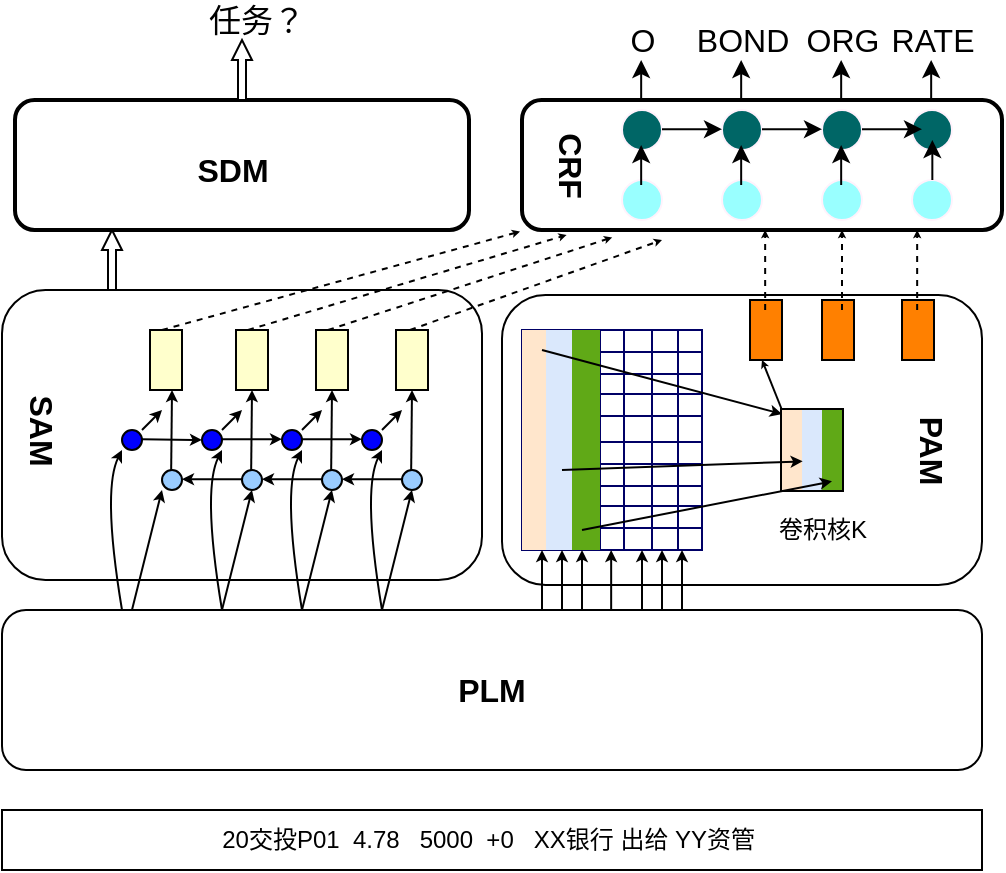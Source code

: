 <mxfile version="16.0.0" type="github">
  <diagram id="lm0DQrUfTW2sCRNbaUu4" name="Page-1">
    <mxGraphModel dx="865" dy="488" grid="1" gridSize="10" guides="1" tooltips="1" connect="1" arrows="1" fold="1" page="1" pageScale="1" pageWidth="827" pageHeight="1169" math="0" shadow="0">
      <root>
        <mxCell id="0" />
        <mxCell id="1" parent="0" />
        <mxCell id="vnJfhgnDVNhTZriFCoJO-1" value="20交投P01&amp;nbsp; 4.78&amp;nbsp;&amp;nbsp;&amp;nbsp;5000&amp;nbsp; +0&amp;nbsp; &amp;nbsp;XX银行 出给 YY资管&amp;nbsp;" style="rounded=0;whiteSpace=wrap;html=1;" vertex="1" parent="1">
          <mxGeometry x="160" y="695" width="490" height="30" as="geometry" />
        </mxCell>
        <mxCell id="vnJfhgnDVNhTZriFCoJO-2" value="&lt;font style=&quot;font-size: 16px&quot;&gt;&lt;b&gt;PLM&lt;/b&gt;&lt;/font&gt;" style="rounded=1;whiteSpace=wrap;html=1;" vertex="1" parent="1">
          <mxGeometry x="160" y="595" width="490" height="80" as="geometry" />
        </mxCell>
        <mxCell id="vnJfhgnDVNhTZriFCoJO-3" value="" style="rounded=1;whiteSpace=wrap;html=1;" vertex="1" parent="1">
          <mxGeometry x="160" y="435" width="240" height="145" as="geometry" />
        </mxCell>
        <mxCell id="vnJfhgnDVNhTZriFCoJO-4" value="" style="ellipse;whiteSpace=wrap;html=1;aspect=fixed;fillColor=#0000FF;" vertex="1" parent="1">
          <mxGeometry x="220" y="505" width="10" height="10" as="geometry" />
        </mxCell>
        <mxCell id="vnJfhgnDVNhTZriFCoJO-6" value="" style="ellipse;whiteSpace=wrap;html=1;aspect=fixed;fillColor=#0000FF;" vertex="1" parent="1">
          <mxGeometry x="260" y="505" width="10" height="10" as="geometry" />
        </mxCell>
        <mxCell id="vnJfhgnDVNhTZriFCoJO-7" value="" style="ellipse;whiteSpace=wrap;html=1;aspect=fixed;fillColor=#0000FF;" vertex="1" parent="1">
          <mxGeometry x="300" y="505" width="10" height="10" as="geometry" />
        </mxCell>
        <mxCell id="vnJfhgnDVNhTZriFCoJO-8" value="" style="ellipse;whiteSpace=wrap;html=1;aspect=fixed;fillColor=#0000FF;" vertex="1" parent="1">
          <mxGeometry x="340" y="505" width="10" height="10" as="geometry" />
        </mxCell>
        <mxCell id="vnJfhgnDVNhTZriFCoJO-9" value="" style="ellipse;whiteSpace=wrap;html=1;aspect=fixed;fillColor=#99CCFF;" vertex="1" parent="1">
          <mxGeometry x="240" y="525" width="10" height="10" as="geometry" />
        </mxCell>
        <mxCell id="vnJfhgnDVNhTZriFCoJO-10" value="" style="ellipse;whiteSpace=wrap;html=1;aspect=fixed;fillColor=#99CCFF;" vertex="1" parent="1">
          <mxGeometry x="280" y="525" width="10" height="10" as="geometry" />
        </mxCell>
        <mxCell id="vnJfhgnDVNhTZriFCoJO-11" value="" style="ellipse;whiteSpace=wrap;html=1;aspect=fixed;fillColor=#99CCFF;" vertex="1" parent="1">
          <mxGeometry x="320" y="525" width="10" height="10" as="geometry" />
        </mxCell>
        <mxCell id="vnJfhgnDVNhTZriFCoJO-12" value="" style="ellipse;whiteSpace=wrap;html=1;aspect=fixed;fillColor=#99CCFF;" vertex="1" parent="1">
          <mxGeometry x="360" y="525" width="10" height="10" as="geometry" />
        </mxCell>
        <mxCell id="vnJfhgnDVNhTZriFCoJO-13" value="" style="endArrow=classic;html=1;rounded=0;strokeWidth=1;endSize=3;" edge="1" parent="1">
          <mxGeometry width="50" height="50" relative="1" as="geometry">
            <mxPoint x="230" y="509.58" as="sourcePoint" />
            <mxPoint x="260" y="510" as="targetPoint" />
          </mxGeometry>
        </mxCell>
        <mxCell id="vnJfhgnDVNhTZriFCoJO-16" value="" style="endArrow=classic;html=1;rounded=0;endSize=3;strokeWidth=1;" edge="1" parent="1">
          <mxGeometry width="50" height="50" relative="1" as="geometry">
            <mxPoint x="270" y="509.58" as="sourcePoint" />
            <mxPoint x="300" y="509.58" as="targetPoint" />
          </mxGeometry>
        </mxCell>
        <mxCell id="vnJfhgnDVNhTZriFCoJO-17" value="" style="endArrow=classic;html=1;rounded=0;endSize=3;strokeWidth=1;" edge="1" parent="1">
          <mxGeometry width="50" height="50" relative="1" as="geometry">
            <mxPoint x="310" y="509.58" as="sourcePoint" />
            <mxPoint x="340" y="509.58" as="targetPoint" />
          </mxGeometry>
        </mxCell>
        <mxCell id="vnJfhgnDVNhTZriFCoJO-18" value="" style="endArrow=classic;html=1;rounded=0;endSize=3;strokeWidth=1;" edge="1" parent="1">
          <mxGeometry width="50" height="50" relative="1" as="geometry">
            <mxPoint x="360" y="529.58" as="sourcePoint" />
            <mxPoint x="330" y="529.58" as="targetPoint" />
          </mxGeometry>
        </mxCell>
        <mxCell id="vnJfhgnDVNhTZriFCoJO-21" value="" style="endArrow=classic;html=1;rounded=0;endSize=3;strokeWidth=1;" edge="1" parent="1">
          <mxGeometry width="50" height="50" relative="1" as="geometry">
            <mxPoint x="320" y="529.58" as="sourcePoint" />
            <mxPoint x="290" y="529.58" as="targetPoint" />
          </mxGeometry>
        </mxCell>
        <mxCell id="vnJfhgnDVNhTZriFCoJO-22" value="" style="endArrow=classic;html=1;rounded=0;endSize=3;strokeWidth=1;" edge="1" parent="1">
          <mxGeometry width="50" height="50" relative="1" as="geometry">
            <mxPoint x="280" y="529.58" as="sourcePoint" />
            <mxPoint x="250" y="529.58" as="targetPoint" />
          </mxGeometry>
        </mxCell>
        <mxCell id="vnJfhgnDVNhTZriFCoJO-24" value="" style="curved=1;endArrow=classic;html=1;rounded=0;endSize=3;strokeWidth=1;" edge="1" parent="1" source="vnJfhgnDVNhTZriFCoJO-2">
          <mxGeometry width="50" height="50" relative="1" as="geometry">
            <mxPoint x="260" y="585" as="sourcePoint" />
            <mxPoint x="220" y="515" as="targetPoint" />
            <Array as="points">
              <mxPoint x="220" y="595" />
              <mxPoint x="210" y="535" />
            </Array>
          </mxGeometry>
        </mxCell>
        <mxCell id="vnJfhgnDVNhTZriFCoJO-25" value="" style="curved=1;endArrow=classic;html=1;rounded=0;endSize=3;strokeWidth=1;" edge="1" parent="1">
          <mxGeometry width="50" height="50" relative="1" as="geometry">
            <mxPoint x="270" y="595" as="sourcePoint" />
            <mxPoint x="270" y="515" as="targetPoint" />
            <Array as="points">
              <mxPoint x="270" y="595" />
              <mxPoint x="260" y="535" />
            </Array>
          </mxGeometry>
        </mxCell>
        <mxCell id="vnJfhgnDVNhTZriFCoJO-26" value="" style="curved=1;endArrow=classic;html=1;rounded=0;endSize=3;strokeWidth=1;" edge="1" parent="1">
          <mxGeometry width="50" height="50" relative="1" as="geometry">
            <mxPoint x="310" y="595" as="sourcePoint" />
            <mxPoint x="310" y="515" as="targetPoint" />
            <Array as="points">
              <mxPoint x="310" y="595" />
              <mxPoint x="300" y="535" />
            </Array>
          </mxGeometry>
        </mxCell>
        <mxCell id="vnJfhgnDVNhTZriFCoJO-27" value="" style="curved=1;endArrow=classic;html=1;rounded=0;endSize=3;strokeWidth=1;" edge="1" parent="1">
          <mxGeometry width="50" height="50" relative="1" as="geometry">
            <mxPoint x="350" y="595" as="sourcePoint" />
            <mxPoint x="350" y="515" as="targetPoint" />
            <Array as="points">
              <mxPoint x="350" y="595" />
              <mxPoint x="340" y="535" />
            </Array>
          </mxGeometry>
        </mxCell>
        <mxCell id="vnJfhgnDVNhTZriFCoJO-33" value="" style="endArrow=classic;html=1;rounded=0;endSize=3;strokeWidth=1;entryX=0.5;entryY=1;entryDx=0;entryDy=0;" edge="1" parent="1" target="vnJfhgnDVNhTZriFCoJO-12">
          <mxGeometry width="50" height="50" relative="1" as="geometry">
            <mxPoint x="350" y="595" as="sourcePoint" />
            <mxPoint x="366" y="545" as="targetPoint" />
          </mxGeometry>
        </mxCell>
        <mxCell id="vnJfhgnDVNhTZriFCoJO-34" value="" style="endArrow=classic;html=1;rounded=0;endSize=3;strokeWidth=1;entryX=0.5;entryY=1;entryDx=0;entryDy=0;" edge="1" parent="1">
          <mxGeometry width="50" height="50" relative="1" as="geometry">
            <mxPoint x="310" y="595" as="sourcePoint" />
            <mxPoint x="325" y="535" as="targetPoint" />
          </mxGeometry>
        </mxCell>
        <mxCell id="vnJfhgnDVNhTZriFCoJO-35" value="" style="endArrow=classic;html=1;rounded=0;endSize=3;strokeWidth=1;entryX=0.5;entryY=1;entryDx=0;entryDy=0;" edge="1" parent="1">
          <mxGeometry width="50" height="50" relative="1" as="geometry">
            <mxPoint x="270" y="595" as="sourcePoint" />
            <mxPoint x="285" y="535" as="targetPoint" />
          </mxGeometry>
        </mxCell>
        <mxCell id="vnJfhgnDVNhTZriFCoJO-36" value="" style="endArrow=classic;html=1;rounded=0;endSize=3;strokeWidth=1;entryX=0.5;entryY=1;entryDx=0;entryDy=0;" edge="1" parent="1">
          <mxGeometry width="50" height="50" relative="1" as="geometry">
            <mxPoint x="225" y="595" as="sourcePoint" />
            <mxPoint x="240" y="535" as="targetPoint" />
          </mxGeometry>
        </mxCell>
        <mxCell id="vnJfhgnDVNhTZriFCoJO-37" value="" style="endArrow=classic;html=1;rounded=0;endSize=3;strokeWidth=1;" edge="1" parent="1">
          <mxGeometry width="50" height="50" relative="1" as="geometry">
            <mxPoint x="244.58" y="525" as="sourcePoint" />
            <mxPoint x="245" y="485" as="targetPoint" />
          </mxGeometry>
        </mxCell>
        <mxCell id="vnJfhgnDVNhTZriFCoJO-39" value="" style="endArrow=classic;html=1;rounded=0;endSize=3;strokeWidth=1;" edge="1" parent="1">
          <mxGeometry width="50" height="50" relative="1" as="geometry">
            <mxPoint x="284.58" y="525" as="sourcePoint" />
            <mxPoint x="285" y="485" as="targetPoint" />
          </mxGeometry>
        </mxCell>
        <mxCell id="vnJfhgnDVNhTZriFCoJO-42" value="" style="endArrow=classic;html=1;rounded=0;endSize=3;strokeWidth=1;" edge="1" parent="1">
          <mxGeometry width="50" height="50" relative="1" as="geometry">
            <mxPoint x="324.58" y="525" as="sourcePoint" />
            <mxPoint x="325" y="485" as="targetPoint" />
          </mxGeometry>
        </mxCell>
        <mxCell id="vnJfhgnDVNhTZriFCoJO-43" value="" style="endArrow=classic;html=1;rounded=0;endSize=3;strokeWidth=1;" edge="1" parent="1">
          <mxGeometry width="50" height="50" relative="1" as="geometry">
            <mxPoint x="364.58" y="525" as="sourcePoint" />
            <mxPoint x="365" y="485" as="targetPoint" />
          </mxGeometry>
        </mxCell>
        <mxCell id="vnJfhgnDVNhTZriFCoJO-44" value="" style="endArrow=classic;html=1;rounded=0;endSize=3;strokeWidth=1;" edge="1" parent="1">
          <mxGeometry width="50" height="50" relative="1" as="geometry">
            <mxPoint x="230" y="505" as="sourcePoint" />
            <mxPoint x="240" y="495" as="targetPoint" />
          </mxGeometry>
        </mxCell>
        <mxCell id="vnJfhgnDVNhTZriFCoJO-45" value="" style="endArrow=classic;html=1;rounded=0;endSize=3;strokeWidth=1;" edge="1" parent="1">
          <mxGeometry width="50" height="50" relative="1" as="geometry">
            <mxPoint x="270" y="505" as="sourcePoint" />
            <mxPoint x="280" y="495" as="targetPoint" />
          </mxGeometry>
        </mxCell>
        <mxCell id="vnJfhgnDVNhTZriFCoJO-46" value="" style="endArrow=classic;html=1;rounded=0;endSize=3;strokeWidth=1;" edge="1" parent="1">
          <mxGeometry width="50" height="50" relative="1" as="geometry">
            <mxPoint x="310" y="505" as="sourcePoint" />
            <mxPoint x="320" y="495" as="targetPoint" />
          </mxGeometry>
        </mxCell>
        <mxCell id="vnJfhgnDVNhTZriFCoJO-48" value="" style="endArrow=classic;html=1;rounded=0;endSize=3;strokeWidth=1;" edge="1" parent="1">
          <mxGeometry width="50" height="50" relative="1" as="geometry">
            <mxPoint x="350" y="505" as="sourcePoint" />
            <mxPoint x="360" y="495" as="targetPoint" />
          </mxGeometry>
        </mxCell>
        <mxCell id="vnJfhgnDVNhTZriFCoJO-49" value="" style="rounded=0;whiteSpace=wrap;html=1;fillColor=#FFFFCC;" vertex="1" parent="1">
          <mxGeometry x="234" y="455" width="16" height="30" as="geometry" />
        </mxCell>
        <mxCell id="vnJfhgnDVNhTZriFCoJO-51" value="" style="rounded=0;whiteSpace=wrap;html=1;fillColor=#FFFFCC;" vertex="1" parent="1">
          <mxGeometry x="277" y="455" width="16" height="30" as="geometry" />
        </mxCell>
        <mxCell id="vnJfhgnDVNhTZriFCoJO-52" value="" style="rounded=0;whiteSpace=wrap;html=1;fillColor=#FFFFCC;" vertex="1" parent="1">
          <mxGeometry x="317" y="455" width="16" height="30" as="geometry" />
        </mxCell>
        <mxCell id="vnJfhgnDVNhTZriFCoJO-54" value="" style="rounded=0;whiteSpace=wrap;html=1;fillColor=#FFFFCC;" vertex="1" parent="1">
          <mxGeometry x="357" y="455" width="16" height="30" as="geometry" />
        </mxCell>
        <mxCell id="vnJfhgnDVNhTZriFCoJO-55" value="" style="rounded=1;whiteSpace=wrap;html=1;" vertex="1" parent="1">
          <mxGeometry x="410" y="437.5" width="240" height="145" as="geometry" />
        </mxCell>
        <mxCell id="vnJfhgnDVNhTZriFCoJO-69" value="" style="shape=table;startSize=0;container=1;collapsible=0;childLayout=tableLayout;fillColor=#FFFFFF;strokeColor=#000066;" vertex="1" parent="1">
          <mxGeometry x="420" y="455" width="90" height="110" as="geometry" />
        </mxCell>
        <mxCell id="vnJfhgnDVNhTZriFCoJO-70" value="" style="shape=partialRectangle;collapsible=0;dropTarget=0;pointerEvents=0;fillColor=none;top=0;left=0;bottom=0;right=0;points=[[0,0.5],[1,0.5]];portConstraint=eastwest;" vertex="1" parent="vnJfhgnDVNhTZriFCoJO-69">
          <mxGeometry width="90" height="11" as="geometry" />
        </mxCell>
        <mxCell id="vnJfhgnDVNhTZriFCoJO-71" value="" style="shape=partialRectangle;html=1;whiteSpace=wrap;connectable=0;overflow=hidden;fillColor=#ffe6cc;top=0;left=0;bottom=0;right=0;pointerEvents=1;strokeColor=#000000;" vertex="1" parent="vnJfhgnDVNhTZriFCoJO-70">
          <mxGeometry width="12" height="11" as="geometry">
            <mxRectangle width="12" height="11" as="alternateBounds" />
          </mxGeometry>
        </mxCell>
        <mxCell id="vnJfhgnDVNhTZriFCoJO-72" value="" style="shape=partialRectangle;html=1;whiteSpace=wrap;connectable=0;overflow=hidden;fillColor=#dae8fc;top=0;left=0;bottom=0;right=0;pointerEvents=1;strokeColor=#6c8ebf;" vertex="1" parent="vnJfhgnDVNhTZriFCoJO-70">
          <mxGeometry x="12" width="13" height="11" as="geometry">
            <mxRectangle width="13" height="11" as="alternateBounds" />
          </mxGeometry>
        </mxCell>
        <mxCell id="vnJfhgnDVNhTZriFCoJO-73" value="" style="shape=partialRectangle;html=1;whiteSpace=wrap;connectable=0;overflow=hidden;fillColor=#60a917;top=0;left=0;bottom=0;right=0;pointerEvents=1;fontColor=#ffffff;strokeColor=#2D7600;" vertex="1" parent="vnJfhgnDVNhTZriFCoJO-70">
          <mxGeometry x="25" width="14" height="11" as="geometry">
            <mxRectangle width="14" height="11" as="alternateBounds" />
          </mxGeometry>
        </mxCell>
        <mxCell id="vnJfhgnDVNhTZriFCoJO-74" value="" style="shape=partialRectangle;html=1;whiteSpace=wrap;connectable=0;overflow=hidden;fillColor=none;top=0;left=0;bottom=0;right=0;pointerEvents=1;" vertex="1" parent="vnJfhgnDVNhTZriFCoJO-70">
          <mxGeometry x="39" width="12" height="11" as="geometry">
            <mxRectangle width="12" height="11" as="alternateBounds" />
          </mxGeometry>
        </mxCell>
        <mxCell id="vnJfhgnDVNhTZriFCoJO-75" value="" style="shape=partialRectangle;html=1;whiteSpace=wrap;connectable=0;overflow=hidden;fillColor=none;top=0;left=0;bottom=0;right=0;pointerEvents=1;" vertex="1" parent="vnJfhgnDVNhTZriFCoJO-70">
          <mxGeometry x="51" width="14" height="11" as="geometry">
            <mxRectangle width="14" height="11" as="alternateBounds" />
          </mxGeometry>
        </mxCell>
        <mxCell id="vnJfhgnDVNhTZriFCoJO-76" value="" style="shape=partialRectangle;html=1;whiteSpace=wrap;connectable=0;overflow=hidden;fillColor=none;top=0;left=0;bottom=0;right=0;pointerEvents=1;" vertex="1" parent="vnJfhgnDVNhTZriFCoJO-70">
          <mxGeometry x="65" width="13" height="11" as="geometry">
            <mxRectangle width="13" height="11" as="alternateBounds" />
          </mxGeometry>
        </mxCell>
        <mxCell id="vnJfhgnDVNhTZriFCoJO-77" value="" style="shape=partialRectangle;html=1;whiteSpace=wrap;connectable=0;overflow=hidden;fillColor=none;top=0;left=0;bottom=0;right=0;pointerEvents=1;" vertex="1" parent="vnJfhgnDVNhTZriFCoJO-70">
          <mxGeometry x="78" width="12" height="11" as="geometry">
            <mxRectangle width="12" height="11" as="alternateBounds" />
          </mxGeometry>
        </mxCell>
        <mxCell id="vnJfhgnDVNhTZriFCoJO-78" value="" style="shape=partialRectangle;collapsible=0;dropTarget=0;pointerEvents=0;fillColor=none;top=0;left=0;bottom=0;right=0;points=[[0,0.5],[1,0.5]];portConstraint=eastwest;strokeColor=#FFCCCC;" vertex="1" parent="vnJfhgnDVNhTZriFCoJO-69">
          <mxGeometry y="11" width="90" height="11" as="geometry" />
        </mxCell>
        <mxCell id="vnJfhgnDVNhTZriFCoJO-79" value="" style="shape=partialRectangle;html=1;whiteSpace=wrap;connectable=0;overflow=hidden;fillColor=#ffe6cc;top=0;left=0;bottom=0;right=0;pointerEvents=1;strokeColor=#000000;" vertex="1" parent="vnJfhgnDVNhTZriFCoJO-78">
          <mxGeometry width="12" height="11" as="geometry">
            <mxRectangle width="12" height="11" as="alternateBounds" />
          </mxGeometry>
        </mxCell>
        <mxCell id="vnJfhgnDVNhTZriFCoJO-80" value="" style="shape=partialRectangle;html=1;whiteSpace=wrap;connectable=0;overflow=hidden;fillColor=#dae8fc;top=0;left=0;bottom=0;right=0;pointerEvents=1;strokeColor=#6c8ebf;" vertex="1" parent="vnJfhgnDVNhTZriFCoJO-78">
          <mxGeometry x="12" width="13" height="11" as="geometry">
            <mxRectangle width="13" height="11" as="alternateBounds" />
          </mxGeometry>
        </mxCell>
        <mxCell id="vnJfhgnDVNhTZriFCoJO-81" value="" style="shape=partialRectangle;html=1;whiteSpace=wrap;connectable=0;overflow=hidden;fillColor=#60a917;top=0;left=0;bottom=0;right=0;pointerEvents=1;fontColor=#ffffff;strokeColor=#2D7600;" vertex="1" parent="vnJfhgnDVNhTZriFCoJO-78">
          <mxGeometry x="25" width="14" height="11" as="geometry">
            <mxRectangle width="14" height="11" as="alternateBounds" />
          </mxGeometry>
        </mxCell>
        <mxCell id="vnJfhgnDVNhTZriFCoJO-82" value="" style="shape=partialRectangle;html=1;whiteSpace=wrap;connectable=0;overflow=hidden;fillColor=none;top=0;left=0;bottom=0;right=0;pointerEvents=1;" vertex="1" parent="vnJfhgnDVNhTZriFCoJO-78">
          <mxGeometry x="39" width="12" height="11" as="geometry">
            <mxRectangle width="12" height="11" as="alternateBounds" />
          </mxGeometry>
        </mxCell>
        <mxCell id="vnJfhgnDVNhTZriFCoJO-83" value="" style="shape=partialRectangle;html=1;whiteSpace=wrap;connectable=0;overflow=hidden;fillColor=none;top=0;left=0;bottom=0;right=0;pointerEvents=1;" vertex="1" parent="vnJfhgnDVNhTZriFCoJO-78">
          <mxGeometry x="51" width="14" height="11" as="geometry">
            <mxRectangle width="14" height="11" as="alternateBounds" />
          </mxGeometry>
        </mxCell>
        <mxCell id="vnJfhgnDVNhTZriFCoJO-84" value="" style="shape=partialRectangle;html=1;whiteSpace=wrap;connectable=0;overflow=hidden;fillColor=none;top=0;left=0;bottom=0;right=0;pointerEvents=1;" vertex="1" parent="vnJfhgnDVNhTZriFCoJO-78">
          <mxGeometry x="65" width="13" height="11" as="geometry">
            <mxRectangle width="13" height="11" as="alternateBounds" />
          </mxGeometry>
        </mxCell>
        <mxCell id="vnJfhgnDVNhTZriFCoJO-85" value="" style="shape=partialRectangle;html=1;whiteSpace=wrap;connectable=0;overflow=hidden;fillColor=none;top=0;left=0;bottom=0;right=0;pointerEvents=1;" vertex="1" parent="vnJfhgnDVNhTZriFCoJO-78">
          <mxGeometry x="78" width="12" height="11" as="geometry">
            <mxRectangle width="12" height="11" as="alternateBounds" />
          </mxGeometry>
        </mxCell>
        <mxCell id="vnJfhgnDVNhTZriFCoJO-86" value="" style="shape=partialRectangle;collapsible=0;dropTarget=0;pointerEvents=0;fillColor=none;top=0;left=0;bottom=0;right=0;points=[[0,0.5],[1,0.5]];portConstraint=eastwest;" vertex="1" parent="vnJfhgnDVNhTZriFCoJO-69">
          <mxGeometry y="22" width="90" height="10" as="geometry" />
        </mxCell>
        <mxCell id="vnJfhgnDVNhTZriFCoJO-87" value="" style="shape=partialRectangle;html=1;whiteSpace=wrap;connectable=0;overflow=hidden;fillColor=#ffe6cc;top=0;left=0;bottom=0;right=0;pointerEvents=1;strokeColor=#000000;" vertex="1" parent="vnJfhgnDVNhTZriFCoJO-86">
          <mxGeometry width="12" height="10" as="geometry">
            <mxRectangle width="12" height="10" as="alternateBounds" />
          </mxGeometry>
        </mxCell>
        <mxCell id="vnJfhgnDVNhTZriFCoJO-88" value="" style="shape=partialRectangle;html=1;whiteSpace=wrap;connectable=0;overflow=hidden;fillColor=#dae8fc;top=0;left=0;bottom=0;right=0;pointerEvents=1;strokeColor=#6c8ebf;" vertex="1" parent="vnJfhgnDVNhTZriFCoJO-86">
          <mxGeometry x="12" width="13" height="10" as="geometry">
            <mxRectangle width="13" height="10" as="alternateBounds" />
          </mxGeometry>
        </mxCell>
        <mxCell id="vnJfhgnDVNhTZriFCoJO-89" value="" style="shape=partialRectangle;html=1;whiteSpace=wrap;connectable=0;overflow=hidden;fillColor=#60a917;top=0;left=0;bottom=0;right=0;pointerEvents=1;fontColor=#ffffff;strokeColor=#2D7600;" vertex="1" parent="vnJfhgnDVNhTZriFCoJO-86">
          <mxGeometry x="25" width="14" height="10" as="geometry">
            <mxRectangle width="14" height="10" as="alternateBounds" />
          </mxGeometry>
        </mxCell>
        <mxCell id="vnJfhgnDVNhTZriFCoJO-90" value="" style="shape=partialRectangle;html=1;whiteSpace=wrap;connectable=0;overflow=hidden;fillColor=none;top=0;left=0;bottom=0;right=0;pointerEvents=1;" vertex="1" parent="vnJfhgnDVNhTZriFCoJO-86">
          <mxGeometry x="39" width="12" height="10" as="geometry">
            <mxRectangle width="12" height="10" as="alternateBounds" />
          </mxGeometry>
        </mxCell>
        <mxCell id="vnJfhgnDVNhTZriFCoJO-91" value="" style="shape=partialRectangle;html=1;whiteSpace=wrap;connectable=0;overflow=hidden;fillColor=none;top=0;left=0;bottom=0;right=0;pointerEvents=1;" vertex="1" parent="vnJfhgnDVNhTZriFCoJO-86">
          <mxGeometry x="51" width="14" height="10" as="geometry">
            <mxRectangle width="14" height="10" as="alternateBounds" />
          </mxGeometry>
        </mxCell>
        <mxCell id="vnJfhgnDVNhTZriFCoJO-92" value="" style="shape=partialRectangle;html=1;whiteSpace=wrap;connectable=0;overflow=hidden;fillColor=none;top=0;left=0;bottom=0;right=0;pointerEvents=1;" vertex="1" parent="vnJfhgnDVNhTZriFCoJO-86">
          <mxGeometry x="65" width="13" height="10" as="geometry">
            <mxRectangle width="13" height="10" as="alternateBounds" />
          </mxGeometry>
        </mxCell>
        <mxCell id="vnJfhgnDVNhTZriFCoJO-93" value="" style="shape=partialRectangle;html=1;whiteSpace=wrap;connectable=0;overflow=hidden;fillColor=none;top=0;left=0;bottom=0;right=0;pointerEvents=1;" vertex="1" parent="vnJfhgnDVNhTZriFCoJO-86">
          <mxGeometry x="78" width="12" height="10" as="geometry">
            <mxRectangle width="12" height="10" as="alternateBounds" />
          </mxGeometry>
        </mxCell>
        <mxCell id="vnJfhgnDVNhTZriFCoJO-94" value="" style="shape=partialRectangle;collapsible=0;dropTarget=0;pointerEvents=0;fillColor=none;top=0;left=0;bottom=0;right=0;points=[[0,0.5],[1,0.5]];portConstraint=eastwest;" vertex="1" parent="vnJfhgnDVNhTZriFCoJO-69">
          <mxGeometry y="32" width="90" height="11" as="geometry" />
        </mxCell>
        <mxCell id="vnJfhgnDVNhTZriFCoJO-95" value="" style="shape=partialRectangle;html=1;whiteSpace=wrap;connectable=0;overflow=hidden;fillColor=#ffe6cc;top=0;left=0;bottom=0;right=0;pointerEvents=1;strokeColor=#d79b00;" vertex="1" parent="vnJfhgnDVNhTZriFCoJO-94">
          <mxGeometry width="12" height="11" as="geometry">
            <mxRectangle width="12" height="11" as="alternateBounds" />
          </mxGeometry>
        </mxCell>
        <mxCell id="vnJfhgnDVNhTZriFCoJO-96" value="" style="shape=partialRectangle;html=1;whiteSpace=wrap;connectable=0;overflow=hidden;fillColor=#dae8fc;top=0;left=0;bottom=0;right=0;pointerEvents=1;strokeColor=#6c8ebf;" vertex="1" parent="vnJfhgnDVNhTZriFCoJO-94">
          <mxGeometry x="12" width="13" height="11" as="geometry">
            <mxRectangle width="13" height="11" as="alternateBounds" />
          </mxGeometry>
        </mxCell>
        <mxCell id="vnJfhgnDVNhTZriFCoJO-97" value="" style="shape=partialRectangle;html=1;whiteSpace=wrap;connectable=0;overflow=hidden;fillColor=#60a917;top=0;left=0;bottom=0;right=0;pointerEvents=1;fontColor=#ffffff;strokeColor=#2D7600;" vertex="1" parent="vnJfhgnDVNhTZriFCoJO-94">
          <mxGeometry x="25" width="14" height="11" as="geometry">
            <mxRectangle width="14" height="11" as="alternateBounds" />
          </mxGeometry>
        </mxCell>
        <mxCell id="vnJfhgnDVNhTZriFCoJO-98" value="" style="shape=partialRectangle;html=1;whiteSpace=wrap;connectable=0;overflow=hidden;fillColor=none;top=0;left=0;bottom=0;right=0;pointerEvents=1;" vertex="1" parent="vnJfhgnDVNhTZriFCoJO-94">
          <mxGeometry x="39" width="12" height="11" as="geometry">
            <mxRectangle width="12" height="11" as="alternateBounds" />
          </mxGeometry>
        </mxCell>
        <mxCell id="vnJfhgnDVNhTZriFCoJO-99" value="" style="shape=partialRectangle;html=1;whiteSpace=wrap;connectable=0;overflow=hidden;fillColor=none;top=0;left=0;bottom=0;right=0;pointerEvents=1;" vertex="1" parent="vnJfhgnDVNhTZriFCoJO-94">
          <mxGeometry x="51" width="14" height="11" as="geometry">
            <mxRectangle width="14" height="11" as="alternateBounds" />
          </mxGeometry>
        </mxCell>
        <mxCell id="vnJfhgnDVNhTZriFCoJO-100" value="" style="shape=partialRectangle;html=1;whiteSpace=wrap;connectable=0;overflow=hidden;fillColor=none;top=0;left=0;bottom=0;right=0;pointerEvents=1;" vertex="1" parent="vnJfhgnDVNhTZriFCoJO-94">
          <mxGeometry x="65" width="13" height="11" as="geometry">
            <mxRectangle width="13" height="11" as="alternateBounds" />
          </mxGeometry>
        </mxCell>
        <mxCell id="vnJfhgnDVNhTZriFCoJO-101" value="" style="shape=partialRectangle;html=1;whiteSpace=wrap;connectable=0;overflow=hidden;fillColor=none;top=0;left=0;bottom=0;right=0;pointerEvents=1;" vertex="1" parent="vnJfhgnDVNhTZriFCoJO-94">
          <mxGeometry x="78" width="12" height="11" as="geometry">
            <mxRectangle width="12" height="11" as="alternateBounds" />
          </mxGeometry>
        </mxCell>
        <mxCell id="vnJfhgnDVNhTZriFCoJO-102" value="" style="shape=partialRectangle;collapsible=0;dropTarget=0;pointerEvents=0;fillColor=none;top=0;left=0;bottom=0;right=0;points=[[0,0.5],[1,0.5]];portConstraint=eastwest;" vertex="1" parent="vnJfhgnDVNhTZriFCoJO-69">
          <mxGeometry y="43" width="90" height="13" as="geometry" />
        </mxCell>
        <mxCell id="vnJfhgnDVNhTZriFCoJO-103" value="" style="shape=partialRectangle;html=1;whiteSpace=wrap;connectable=0;overflow=hidden;fillColor=#ffe6cc;top=0;left=0;bottom=0;right=0;pointerEvents=1;strokeColor=#d79b00;" vertex="1" parent="vnJfhgnDVNhTZriFCoJO-102">
          <mxGeometry width="12" height="13" as="geometry">
            <mxRectangle width="12" height="13" as="alternateBounds" />
          </mxGeometry>
        </mxCell>
        <mxCell id="vnJfhgnDVNhTZriFCoJO-104" value="" style="shape=partialRectangle;html=1;whiteSpace=wrap;connectable=0;overflow=hidden;fillColor=#dae8fc;top=0;left=0;bottom=0;right=0;pointerEvents=1;strokeColor=#6c8ebf;" vertex="1" parent="vnJfhgnDVNhTZriFCoJO-102">
          <mxGeometry x="12" width="13" height="13" as="geometry">
            <mxRectangle width="13" height="13" as="alternateBounds" />
          </mxGeometry>
        </mxCell>
        <mxCell id="vnJfhgnDVNhTZriFCoJO-105" value="" style="shape=partialRectangle;html=1;whiteSpace=wrap;connectable=0;overflow=hidden;fillColor=#60a917;top=0;left=0;bottom=0;right=0;pointerEvents=1;fontColor=#ffffff;strokeColor=#2D7600;" vertex="1" parent="vnJfhgnDVNhTZriFCoJO-102">
          <mxGeometry x="25" width="14" height="13" as="geometry">
            <mxRectangle width="14" height="13" as="alternateBounds" />
          </mxGeometry>
        </mxCell>
        <mxCell id="vnJfhgnDVNhTZriFCoJO-106" value="" style="shape=partialRectangle;html=1;whiteSpace=wrap;connectable=0;overflow=hidden;fillColor=none;top=0;left=0;bottom=0;right=0;pointerEvents=1;" vertex="1" parent="vnJfhgnDVNhTZriFCoJO-102">
          <mxGeometry x="39" width="12" height="13" as="geometry">
            <mxRectangle width="12" height="13" as="alternateBounds" />
          </mxGeometry>
        </mxCell>
        <mxCell id="vnJfhgnDVNhTZriFCoJO-107" value="" style="shape=partialRectangle;html=1;whiteSpace=wrap;connectable=0;overflow=hidden;fillColor=none;top=0;left=0;bottom=0;right=0;pointerEvents=1;" vertex="1" parent="vnJfhgnDVNhTZriFCoJO-102">
          <mxGeometry x="51" width="14" height="13" as="geometry">
            <mxRectangle width="14" height="13" as="alternateBounds" />
          </mxGeometry>
        </mxCell>
        <mxCell id="vnJfhgnDVNhTZriFCoJO-108" value="" style="shape=partialRectangle;html=1;whiteSpace=wrap;connectable=0;overflow=hidden;fillColor=none;top=0;left=0;bottom=0;right=0;pointerEvents=1;" vertex="1" parent="vnJfhgnDVNhTZriFCoJO-102">
          <mxGeometry x="65" width="13" height="13" as="geometry">
            <mxRectangle width="13" height="13" as="alternateBounds" />
          </mxGeometry>
        </mxCell>
        <mxCell id="vnJfhgnDVNhTZriFCoJO-109" value="" style="shape=partialRectangle;html=1;whiteSpace=wrap;connectable=0;overflow=hidden;fillColor=none;top=0;left=0;bottom=0;right=0;pointerEvents=1;" vertex="1" parent="vnJfhgnDVNhTZriFCoJO-102">
          <mxGeometry x="78" width="12" height="13" as="geometry">
            <mxRectangle width="12" height="13" as="alternateBounds" />
          </mxGeometry>
        </mxCell>
        <mxCell id="vnJfhgnDVNhTZriFCoJO-110" value="" style="shape=partialRectangle;collapsible=0;dropTarget=0;pointerEvents=0;fillColor=none;top=0;left=0;bottom=0;right=0;points=[[0,0.5],[1,0.5]];portConstraint=eastwest;" vertex="1" parent="vnJfhgnDVNhTZriFCoJO-69">
          <mxGeometry y="56" width="90" height="11" as="geometry" />
        </mxCell>
        <mxCell id="vnJfhgnDVNhTZriFCoJO-111" value="" style="shape=partialRectangle;html=1;whiteSpace=wrap;connectable=0;overflow=hidden;fillColor=#ffe6cc;top=0;left=0;bottom=0;right=0;pointerEvents=1;strokeColor=#d79b00;" vertex="1" parent="vnJfhgnDVNhTZriFCoJO-110">
          <mxGeometry width="12" height="11" as="geometry">
            <mxRectangle width="12" height="11" as="alternateBounds" />
          </mxGeometry>
        </mxCell>
        <mxCell id="vnJfhgnDVNhTZriFCoJO-112" value="" style="shape=partialRectangle;html=1;whiteSpace=wrap;connectable=0;overflow=hidden;fillColor=#dae8fc;top=0;left=0;bottom=0;right=0;pointerEvents=1;strokeColor=#6c8ebf;" vertex="1" parent="vnJfhgnDVNhTZriFCoJO-110">
          <mxGeometry x="12" width="13" height="11" as="geometry">
            <mxRectangle width="13" height="11" as="alternateBounds" />
          </mxGeometry>
        </mxCell>
        <mxCell id="vnJfhgnDVNhTZriFCoJO-113" value="" style="shape=partialRectangle;html=1;whiteSpace=wrap;connectable=0;overflow=hidden;fillColor=#60a917;top=0;left=0;bottom=0;right=0;pointerEvents=1;fontColor=#ffffff;strokeColor=#2D7600;" vertex="1" parent="vnJfhgnDVNhTZriFCoJO-110">
          <mxGeometry x="25" width="14" height="11" as="geometry">
            <mxRectangle width="14" height="11" as="alternateBounds" />
          </mxGeometry>
        </mxCell>
        <mxCell id="vnJfhgnDVNhTZriFCoJO-114" value="" style="shape=partialRectangle;html=1;whiteSpace=wrap;connectable=0;overflow=hidden;fillColor=none;top=0;left=0;bottom=0;right=0;pointerEvents=1;" vertex="1" parent="vnJfhgnDVNhTZriFCoJO-110">
          <mxGeometry x="39" width="12" height="11" as="geometry">
            <mxRectangle width="12" height="11" as="alternateBounds" />
          </mxGeometry>
        </mxCell>
        <mxCell id="vnJfhgnDVNhTZriFCoJO-115" value="" style="shape=partialRectangle;html=1;whiteSpace=wrap;connectable=0;overflow=hidden;fillColor=none;top=0;left=0;bottom=0;right=0;pointerEvents=1;" vertex="1" parent="vnJfhgnDVNhTZriFCoJO-110">
          <mxGeometry x="51" width="14" height="11" as="geometry">
            <mxRectangle width="14" height="11" as="alternateBounds" />
          </mxGeometry>
        </mxCell>
        <mxCell id="vnJfhgnDVNhTZriFCoJO-116" value="" style="shape=partialRectangle;html=1;whiteSpace=wrap;connectable=0;overflow=hidden;fillColor=none;top=0;left=0;bottom=0;right=0;pointerEvents=1;" vertex="1" parent="vnJfhgnDVNhTZriFCoJO-110">
          <mxGeometry x="65" width="13" height="11" as="geometry">
            <mxRectangle width="13" height="11" as="alternateBounds" />
          </mxGeometry>
        </mxCell>
        <mxCell id="vnJfhgnDVNhTZriFCoJO-117" value="" style="shape=partialRectangle;html=1;whiteSpace=wrap;connectable=0;overflow=hidden;fillColor=none;top=0;left=0;bottom=0;right=0;pointerEvents=1;" vertex="1" parent="vnJfhgnDVNhTZriFCoJO-110">
          <mxGeometry x="78" width="12" height="11" as="geometry">
            <mxRectangle width="12" height="11" as="alternateBounds" />
          </mxGeometry>
        </mxCell>
        <mxCell id="vnJfhgnDVNhTZriFCoJO-118" value="" style="shape=partialRectangle;collapsible=0;dropTarget=0;pointerEvents=0;fillColor=none;top=0;left=0;bottom=0;right=0;points=[[0,0.5],[1,0.5]];portConstraint=eastwest;" vertex="1" parent="vnJfhgnDVNhTZriFCoJO-69">
          <mxGeometry y="67" width="90" height="11" as="geometry" />
        </mxCell>
        <mxCell id="vnJfhgnDVNhTZriFCoJO-119" value="" style="shape=partialRectangle;html=1;whiteSpace=wrap;connectable=0;overflow=hidden;fillColor=#ffe6cc;top=0;left=0;bottom=0;right=0;pointerEvents=1;strokeColor=#d79b00;" vertex="1" parent="vnJfhgnDVNhTZriFCoJO-118">
          <mxGeometry width="12" height="11" as="geometry">
            <mxRectangle width="12" height="11" as="alternateBounds" />
          </mxGeometry>
        </mxCell>
        <mxCell id="vnJfhgnDVNhTZriFCoJO-120" value="" style="shape=partialRectangle;html=1;whiteSpace=wrap;connectable=0;overflow=hidden;fillColor=#dae8fc;top=0;left=0;bottom=0;right=0;pointerEvents=1;strokeColor=#6c8ebf;" vertex="1" parent="vnJfhgnDVNhTZriFCoJO-118">
          <mxGeometry x="12" width="13" height="11" as="geometry">
            <mxRectangle width="13" height="11" as="alternateBounds" />
          </mxGeometry>
        </mxCell>
        <mxCell id="vnJfhgnDVNhTZriFCoJO-121" value="" style="shape=partialRectangle;html=1;whiteSpace=wrap;connectable=0;overflow=hidden;fillColor=#60a917;top=0;left=0;bottom=0;right=0;pointerEvents=1;fontColor=#ffffff;strokeColor=#2D7600;" vertex="1" parent="vnJfhgnDVNhTZriFCoJO-118">
          <mxGeometry x="25" width="14" height="11" as="geometry">
            <mxRectangle width="14" height="11" as="alternateBounds" />
          </mxGeometry>
        </mxCell>
        <mxCell id="vnJfhgnDVNhTZriFCoJO-122" value="" style="shape=partialRectangle;html=1;whiteSpace=wrap;connectable=0;overflow=hidden;fillColor=none;top=0;left=0;bottom=0;right=0;pointerEvents=1;" vertex="1" parent="vnJfhgnDVNhTZriFCoJO-118">
          <mxGeometry x="39" width="12" height="11" as="geometry">
            <mxRectangle width="12" height="11" as="alternateBounds" />
          </mxGeometry>
        </mxCell>
        <mxCell id="vnJfhgnDVNhTZriFCoJO-123" value="" style="shape=partialRectangle;html=1;whiteSpace=wrap;connectable=0;overflow=hidden;fillColor=none;top=0;left=0;bottom=0;right=0;pointerEvents=1;" vertex="1" parent="vnJfhgnDVNhTZriFCoJO-118">
          <mxGeometry x="51" width="14" height="11" as="geometry">
            <mxRectangle width="14" height="11" as="alternateBounds" />
          </mxGeometry>
        </mxCell>
        <mxCell id="vnJfhgnDVNhTZriFCoJO-124" value="" style="shape=partialRectangle;html=1;whiteSpace=wrap;connectable=0;overflow=hidden;fillColor=none;top=0;left=0;bottom=0;right=0;pointerEvents=1;" vertex="1" parent="vnJfhgnDVNhTZriFCoJO-118">
          <mxGeometry x="65" width="13" height="11" as="geometry">
            <mxRectangle width="13" height="11" as="alternateBounds" />
          </mxGeometry>
        </mxCell>
        <mxCell id="vnJfhgnDVNhTZriFCoJO-125" value="" style="shape=partialRectangle;html=1;whiteSpace=wrap;connectable=0;overflow=hidden;fillColor=none;top=0;left=0;bottom=0;right=0;pointerEvents=1;" vertex="1" parent="vnJfhgnDVNhTZriFCoJO-118">
          <mxGeometry x="78" width="12" height="11" as="geometry">
            <mxRectangle width="12" height="11" as="alternateBounds" />
          </mxGeometry>
        </mxCell>
        <mxCell id="vnJfhgnDVNhTZriFCoJO-126" value="" style="shape=partialRectangle;collapsible=0;dropTarget=0;pointerEvents=0;fillColor=none;top=0;left=0;bottom=0;right=0;points=[[0,0.5],[1,0.5]];portConstraint=eastwest;" vertex="1" parent="vnJfhgnDVNhTZriFCoJO-69">
          <mxGeometry y="78" width="90" height="10" as="geometry" />
        </mxCell>
        <mxCell id="vnJfhgnDVNhTZriFCoJO-127" value="" style="shape=partialRectangle;html=1;whiteSpace=wrap;connectable=0;overflow=hidden;fillColor=#ffe6cc;top=0;left=0;bottom=0;right=0;pointerEvents=1;strokeColor=#d79b00;" vertex="1" parent="vnJfhgnDVNhTZriFCoJO-126">
          <mxGeometry width="12" height="10" as="geometry">
            <mxRectangle width="12" height="10" as="alternateBounds" />
          </mxGeometry>
        </mxCell>
        <mxCell id="vnJfhgnDVNhTZriFCoJO-128" value="" style="shape=partialRectangle;html=1;whiteSpace=wrap;connectable=0;overflow=hidden;fillColor=#dae8fc;top=0;left=0;bottom=0;right=0;pointerEvents=1;strokeColor=#6c8ebf;" vertex="1" parent="vnJfhgnDVNhTZriFCoJO-126">
          <mxGeometry x="12" width="13" height="10" as="geometry">
            <mxRectangle width="13" height="10" as="alternateBounds" />
          </mxGeometry>
        </mxCell>
        <mxCell id="vnJfhgnDVNhTZriFCoJO-129" value="" style="shape=partialRectangle;html=1;whiteSpace=wrap;connectable=0;overflow=hidden;fillColor=#60a917;top=0;left=0;bottom=0;right=0;pointerEvents=1;fontColor=#ffffff;strokeColor=#2D7600;" vertex="1" parent="vnJfhgnDVNhTZriFCoJO-126">
          <mxGeometry x="25" width="14" height="10" as="geometry">
            <mxRectangle width="14" height="10" as="alternateBounds" />
          </mxGeometry>
        </mxCell>
        <mxCell id="vnJfhgnDVNhTZriFCoJO-130" value="" style="shape=partialRectangle;html=1;whiteSpace=wrap;connectable=0;overflow=hidden;fillColor=none;top=0;left=0;bottom=0;right=0;pointerEvents=1;" vertex="1" parent="vnJfhgnDVNhTZriFCoJO-126">
          <mxGeometry x="39" width="12" height="10" as="geometry">
            <mxRectangle width="12" height="10" as="alternateBounds" />
          </mxGeometry>
        </mxCell>
        <mxCell id="vnJfhgnDVNhTZriFCoJO-131" value="" style="shape=partialRectangle;html=1;whiteSpace=wrap;connectable=0;overflow=hidden;fillColor=none;top=0;left=0;bottom=0;right=0;pointerEvents=1;" vertex="1" parent="vnJfhgnDVNhTZriFCoJO-126">
          <mxGeometry x="51" width="14" height="10" as="geometry">
            <mxRectangle width="14" height="10" as="alternateBounds" />
          </mxGeometry>
        </mxCell>
        <mxCell id="vnJfhgnDVNhTZriFCoJO-132" value="" style="shape=partialRectangle;html=1;whiteSpace=wrap;connectable=0;overflow=hidden;fillColor=none;top=0;left=0;bottom=0;right=0;pointerEvents=1;" vertex="1" parent="vnJfhgnDVNhTZriFCoJO-126">
          <mxGeometry x="65" width="13" height="10" as="geometry">
            <mxRectangle width="13" height="10" as="alternateBounds" />
          </mxGeometry>
        </mxCell>
        <mxCell id="vnJfhgnDVNhTZriFCoJO-133" value="" style="shape=partialRectangle;html=1;whiteSpace=wrap;connectable=0;overflow=hidden;fillColor=none;top=0;left=0;bottom=0;right=0;pointerEvents=1;" vertex="1" parent="vnJfhgnDVNhTZriFCoJO-126">
          <mxGeometry x="78" width="12" height="10" as="geometry">
            <mxRectangle width="12" height="10" as="alternateBounds" />
          </mxGeometry>
        </mxCell>
        <mxCell id="vnJfhgnDVNhTZriFCoJO-134" value="" style="shape=partialRectangle;collapsible=0;dropTarget=0;pointerEvents=0;fillColor=none;top=0;left=0;bottom=0;right=0;points=[[0,0.5],[1,0.5]];portConstraint=eastwest;" vertex="1" parent="vnJfhgnDVNhTZriFCoJO-69">
          <mxGeometry y="88" width="90" height="11" as="geometry" />
        </mxCell>
        <mxCell id="vnJfhgnDVNhTZriFCoJO-135" value="" style="shape=partialRectangle;html=1;whiteSpace=wrap;connectable=0;overflow=hidden;fillColor=#ffe6cc;top=0;left=0;bottom=0;right=0;pointerEvents=1;strokeColor=#d79b00;" vertex="1" parent="vnJfhgnDVNhTZriFCoJO-134">
          <mxGeometry width="12" height="11" as="geometry">
            <mxRectangle width="12" height="11" as="alternateBounds" />
          </mxGeometry>
        </mxCell>
        <mxCell id="vnJfhgnDVNhTZriFCoJO-136" value="" style="shape=partialRectangle;html=1;whiteSpace=wrap;connectable=0;overflow=hidden;fillColor=#dae8fc;top=0;left=0;bottom=0;right=0;pointerEvents=1;strokeColor=#6c8ebf;" vertex="1" parent="vnJfhgnDVNhTZriFCoJO-134">
          <mxGeometry x="12" width="13" height="11" as="geometry">
            <mxRectangle width="13" height="11" as="alternateBounds" />
          </mxGeometry>
        </mxCell>
        <mxCell id="vnJfhgnDVNhTZriFCoJO-137" value="" style="shape=partialRectangle;html=1;whiteSpace=wrap;connectable=0;overflow=hidden;fillColor=#60a917;top=0;left=0;bottom=0;right=0;pointerEvents=1;fontColor=#ffffff;strokeColor=#2D7600;" vertex="1" parent="vnJfhgnDVNhTZriFCoJO-134">
          <mxGeometry x="25" width="14" height="11" as="geometry">
            <mxRectangle width="14" height="11" as="alternateBounds" />
          </mxGeometry>
        </mxCell>
        <mxCell id="vnJfhgnDVNhTZriFCoJO-138" value="" style="shape=partialRectangle;html=1;whiteSpace=wrap;connectable=0;overflow=hidden;fillColor=none;top=0;left=0;bottom=0;right=0;pointerEvents=1;" vertex="1" parent="vnJfhgnDVNhTZriFCoJO-134">
          <mxGeometry x="39" width="12" height="11" as="geometry">
            <mxRectangle width="12" height="11" as="alternateBounds" />
          </mxGeometry>
        </mxCell>
        <mxCell id="vnJfhgnDVNhTZriFCoJO-139" value="" style="shape=partialRectangle;html=1;whiteSpace=wrap;connectable=0;overflow=hidden;fillColor=none;top=0;left=0;bottom=0;right=0;pointerEvents=1;" vertex="1" parent="vnJfhgnDVNhTZriFCoJO-134">
          <mxGeometry x="51" width="14" height="11" as="geometry">
            <mxRectangle width="14" height="11" as="alternateBounds" />
          </mxGeometry>
        </mxCell>
        <mxCell id="vnJfhgnDVNhTZriFCoJO-140" value="" style="shape=partialRectangle;html=1;whiteSpace=wrap;connectable=0;overflow=hidden;fillColor=none;top=0;left=0;bottom=0;right=0;pointerEvents=1;" vertex="1" parent="vnJfhgnDVNhTZriFCoJO-134">
          <mxGeometry x="65" width="13" height="11" as="geometry">
            <mxRectangle width="13" height="11" as="alternateBounds" />
          </mxGeometry>
        </mxCell>
        <mxCell id="vnJfhgnDVNhTZriFCoJO-141" value="" style="shape=partialRectangle;html=1;whiteSpace=wrap;connectable=0;overflow=hidden;fillColor=none;top=0;left=0;bottom=0;right=0;pointerEvents=1;" vertex="1" parent="vnJfhgnDVNhTZriFCoJO-134">
          <mxGeometry x="78" width="12" height="11" as="geometry">
            <mxRectangle width="12" height="11" as="alternateBounds" />
          </mxGeometry>
        </mxCell>
        <mxCell id="vnJfhgnDVNhTZriFCoJO-142" value="" style="shape=partialRectangle;collapsible=0;dropTarget=0;pointerEvents=0;fillColor=none;top=0;left=0;bottom=0;right=0;points=[[0,0.5],[1,0.5]];portConstraint=eastwest;" vertex="1" parent="vnJfhgnDVNhTZriFCoJO-69">
          <mxGeometry y="99" width="90" height="11" as="geometry" />
        </mxCell>
        <mxCell id="vnJfhgnDVNhTZriFCoJO-143" value="" style="shape=partialRectangle;html=1;whiteSpace=wrap;connectable=0;overflow=hidden;fillColor=#ffe6cc;top=0;left=0;bottom=0;right=0;pointerEvents=1;strokeColor=#d79b00;" vertex="1" parent="vnJfhgnDVNhTZriFCoJO-142">
          <mxGeometry width="12" height="11" as="geometry">
            <mxRectangle width="12" height="11" as="alternateBounds" />
          </mxGeometry>
        </mxCell>
        <mxCell id="vnJfhgnDVNhTZriFCoJO-144" value="" style="shape=partialRectangle;html=1;whiteSpace=wrap;connectable=0;overflow=hidden;fillColor=#dae8fc;top=0;left=0;bottom=0;right=0;pointerEvents=1;strokeColor=#6c8ebf;" vertex="1" parent="vnJfhgnDVNhTZriFCoJO-142">
          <mxGeometry x="12" width="13" height="11" as="geometry">
            <mxRectangle width="13" height="11" as="alternateBounds" />
          </mxGeometry>
        </mxCell>
        <mxCell id="vnJfhgnDVNhTZriFCoJO-145" value="" style="shape=partialRectangle;html=1;whiteSpace=wrap;connectable=0;overflow=hidden;fillColor=#60a917;top=0;left=0;bottom=0;right=0;pointerEvents=1;fontColor=#ffffff;strokeColor=#2D7600;" vertex="1" parent="vnJfhgnDVNhTZriFCoJO-142">
          <mxGeometry x="25" width="14" height="11" as="geometry">
            <mxRectangle width="14" height="11" as="alternateBounds" />
          </mxGeometry>
        </mxCell>
        <mxCell id="vnJfhgnDVNhTZriFCoJO-146" value="" style="shape=partialRectangle;html=1;whiteSpace=wrap;connectable=0;overflow=hidden;fillColor=none;top=0;left=0;bottom=0;right=0;pointerEvents=1;" vertex="1" parent="vnJfhgnDVNhTZriFCoJO-142">
          <mxGeometry x="39" width="12" height="11" as="geometry">
            <mxRectangle width="12" height="11" as="alternateBounds" />
          </mxGeometry>
        </mxCell>
        <mxCell id="vnJfhgnDVNhTZriFCoJO-147" value="" style="shape=partialRectangle;html=1;whiteSpace=wrap;connectable=0;overflow=hidden;fillColor=none;top=0;left=0;bottom=0;right=0;pointerEvents=1;" vertex="1" parent="vnJfhgnDVNhTZriFCoJO-142">
          <mxGeometry x="51" width="14" height="11" as="geometry">
            <mxRectangle width="14" height="11" as="alternateBounds" />
          </mxGeometry>
        </mxCell>
        <mxCell id="vnJfhgnDVNhTZriFCoJO-148" value="" style="shape=partialRectangle;html=1;whiteSpace=wrap;connectable=0;overflow=hidden;fillColor=none;top=0;left=0;bottom=0;right=0;pointerEvents=1;" vertex="1" parent="vnJfhgnDVNhTZriFCoJO-142">
          <mxGeometry x="65" width="13" height="11" as="geometry">
            <mxRectangle width="13" height="11" as="alternateBounds" />
          </mxGeometry>
        </mxCell>
        <mxCell id="vnJfhgnDVNhTZriFCoJO-149" value="" style="shape=partialRectangle;html=1;whiteSpace=wrap;connectable=0;overflow=hidden;fillColor=none;top=0;left=0;bottom=0;right=0;pointerEvents=1;" vertex="1" parent="vnJfhgnDVNhTZriFCoJO-142">
          <mxGeometry x="78" width="12" height="11" as="geometry">
            <mxRectangle width="12" height="11" as="alternateBounds" />
          </mxGeometry>
        </mxCell>
        <mxCell id="vnJfhgnDVNhTZriFCoJO-471" value="" style="shape=table;startSize=0;container=1;collapsible=0;childLayout=tableLayout;strokeColor=#000000;strokeWidth=2;fillColor=#FFFFFF;" vertex="1" parent="1">
          <mxGeometry x="550" y="495" width="30" height="40" as="geometry" />
        </mxCell>
        <mxCell id="vnJfhgnDVNhTZriFCoJO-472" value="" style="shape=partialRectangle;collapsible=0;dropTarget=0;pointerEvents=0;fillColor=none;top=0;left=0;bottom=0;right=0;points=[[0,0.5],[1,0.5]];portConstraint=eastwest;strokeColor=#000000;strokeWidth=2;" vertex="1" parent="vnJfhgnDVNhTZriFCoJO-471">
          <mxGeometry width="30" height="4" as="geometry" />
        </mxCell>
        <mxCell id="vnJfhgnDVNhTZriFCoJO-473" value="" style="shape=partialRectangle;html=1;whiteSpace=wrap;connectable=0;overflow=hidden;fillColor=#ffe6cc;top=0;left=0;bottom=0;right=0;pointerEvents=1;strokeColor=#d79b00;strokeWidth=2;" vertex="1" parent="vnJfhgnDVNhTZriFCoJO-472">
          <mxGeometry width="10" height="4" as="geometry">
            <mxRectangle width="10" height="4" as="alternateBounds" />
          </mxGeometry>
        </mxCell>
        <mxCell id="vnJfhgnDVNhTZriFCoJO-474" value="" style="shape=partialRectangle;html=1;whiteSpace=wrap;connectable=0;overflow=hidden;fillColor=#dae8fc;top=0;left=0;bottom=0;right=0;pointerEvents=1;strokeColor=#6c8ebf;strokeWidth=2;" vertex="1" parent="vnJfhgnDVNhTZriFCoJO-472">
          <mxGeometry x="10" width="10" height="4" as="geometry">
            <mxRectangle width="10" height="4" as="alternateBounds" />
          </mxGeometry>
        </mxCell>
        <mxCell id="vnJfhgnDVNhTZriFCoJO-475" value="" style="shape=partialRectangle;html=1;whiteSpace=wrap;connectable=0;overflow=hidden;fillColor=#60a917;top=0;left=0;bottom=0;right=0;pointerEvents=1;strokeColor=#2D7600;strokeWidth=2;fontColor=#ffffff;" vertex="1" parent="vnJfhgnDVNhTZriFCoJO-472">
          <mxGeometry x="20" width="10" height="4" as="geometry">
            <mxRectangle width="10" height="4" as="alternateBounds" />
          </mxGeometry>
        </mxCell>
        <mxCell id="vnJfhgnDVNhTZriFCoJO-476" value="" style="shape=partialRectangle;collapsible=0;dropTarget=0;pointerEvents=0;fillColor=none;top=0;left=0;bottom=0;right=0;points=[[0,0.5],[1,0.5]];portConstraint=eastwest;strokeColor=#000000;strokeWidth=2;" vertex="1" parent="vnJfhgnDVNhTZriFCoJO-471">
          <mxGeometry y="4" width="30" height="5" as="geometry" />
        </mxCell>
        <mxCell id="vnJfhgnDVNhTZriFCoJO-477" value="" style="shape=partialRectangle;html=1;whiteSpace=wrap;connectable=0;overflow=hidden;fillColor=#ffe6cc;top=0;left=0;bottom=0;right=0;pointerEvents=1;strokeColor=#d79b00;strokeWidth=2;" vertex="1" parent="vnJfhgnDVNhTZriFCoJO-476">
          <mxGeometry width="10" height="5" as="geometry">
            <mxRectangle width="10" height="5" as="alternateBounds" />
          </mxGeometry>
        </mxCell>
        <mxCell id="vnJfhgnDVNhTZriFCoJO-478" value="" style="shape=partialRectangle;html=1;whiteSpace=wrap;connectable=0;overflow=hidden;fillColor=#dae8fc;top=0;left=0;bottom=0;right=0;pointerEvents=1;strokeColor=#6c8ebf;strokeWidth=2;" vertex="1" parent="vnJfhgnDVNhTZriFCoJO-476">
          <mxGeometry x="10" width="10" height="5" as="geometry">
            <mxRectangle width="10" height="5" as="alternateBounds" />
          </mxGeometry>
        </mxCell>
        <mxCell id="vnJfhgnDVNhTZriFCoJO-479" value="" style="shape=partialRectangle;html=1;whiteSpace=wrap;connectable=0;overflow=hidden;fillColor=#60a917;top=0;left=0;bottom=0;right=0;pointerEvents=1;strokeColor=#2D7600;strokeWidth=2;fontColor=#ffffff;" vertex="1" parent="vnJfhgnDVNhTZriFCoJO-476">
          <mxGeometry x="20" width="10" height="5" as="geometry">
            <mxRectangle width="10" height="5" as="alternateBounds" />
          </mxGeometry>
        </mxCell>
        <mxCell id="vnJfhgnDVNhTZriFCoJO-480" value="" style="shape=partialRectangle;collapsible=0;dropTarget=0;pointerEvents=0;fillColor=none;top=0;left=0;bottom=0;right=0;points=[[0,0.5],[1,0.5]];portConstraint=eastwest;strokeColor=#000000;strokeWidth=2;" vertex="1" parent="vnJfhgnDVNhTZriFCoJO-471">
          <mxGeometry y="9" width="30" height="4" as="geometry" />
        </mxCell>
        <mxCell id="vnJfhgnDVNhTZriFCoJO-481" value="" style="shape=partialRectangle;html=1;whiteSpace=wrap;connectable=0;overflow=hidden;fillColor=#ffe6cc;top=0;left=0;bottom=0;right=0;pointerEvents=1;strokeColor=#d79b00;strokeWidth=2;" vertex="1" parent="vnJfhgnDVNhTZriFCoJO-480">
          <mxGeometry width="10" height="4" as="geometry">
            <mxRectangle width="10" height="4" as="alternateBounds" />
          </mxGeometry>
        </mxCell>
        <mxCell id="vnJfhgnDVNhTZriFCoJO-482" value="" style="shape=partialRectangle;html=1;whiteSpace=wrap;connectable=0;overflow=hidden;fillColor=#dae8fc;top=0;left=0;bottom=0;right=0;pointerEvents=1;strokeColor=#6c8ebf;strokeWidth=2;" vertex="1" parent="vnJfhgnDVNhTZriFCoJO-480">
          <mxGeometry x="10" width="10" height="4" as="geometry">
            <mxRectangle width="10" height="4" as="alternateBounds" />
          </mxGeometry>
        </mxCell>
        <mxCell id="vnJfhgnDVNhTZriFCoJO-483" value="" style="shape=partialRectangle;html=1;whiteSpace=wrap;connectable=0;overflow=hidden;fillColor=#60a917;top=0;left=0;bottom=0;right=0;pointerEvents=1;strokeColor=#2D7600;strokeWidth=2;fontColor=#ffffff;" vertex="1" parent="vnJfhgnDVNhTZriFCoJO-480">
          <mxGeometry x="20" width="10" height="4" as="geometry">
            <mxRectangle width="10" height="4" as="alternateBounds" />
          </mxGeometry>
        </mxCell>
        <mxCell id="vnJfhgnDVNhTZriFCoJO-484" value="" style="shape=partialRectangle;collapsible=0;dropTarget=0;pointerEvents=0;fillColor=none;top=0;left=0;bottom=0;right=0;points=[[0,0.5],[1,0.5]];portConstraint=eastwest;strokeColor=#000000;strokeWidth=2;" vertex="1" parent="vnJfhgnDVNhTZriFCoJO-471">
          <mxGeometry y="13" width="30" height="5" as="geometry" />
        </mxCell>
        <mxCell id="vnJfhgnDVNhTZriFCoJO-485" value="" style="shape=partialRectangle;html=1;whiteSpace=wrap;connectable=0;overflow=hidden;fillColor=#ffe6cc;top=0;left=0;bottom=0;right=0;pointerEvents=1;strokeColor=#d79b00;strokeWidth=2;" vertex="1" parent="vnJfhgnDVNhTZriFCoJO-484">
          <mxGeometry width="10" height="5" as="geometry">
            <mxRectangle width="10" height="5" as="alternateBounds" />
          </mxGeometry>
        </mxCell>
        <mxCell id="vnJfhgnDVNhTZriFCoJO-486" value="" style="shape=partialRectangle;html=1;whiteSpace=wrap;connectable=0;overflow=hidden;fillColor=#dae8fc;top=0;left=0;bottom=0;right=0;pointerEvents=1;strokeColor=#6c8ebf;strokeWidth=2;" vertex="1" parent="vnJfhgnDVNhTZriFCoJO-484">
          <mxGeometry x="10" width="10" height="5" as="geometry">
            <mxRectangle width="10" height="5" as="alternateBounds" />
          </mxGeometry>
        </mxCell>
        <mxCell id="vnJfhgnDVNhTZriFCoJO-487" value="" style="shape=partialRectangle;html=1;whiteSpace=wrap;connectable=0;overflow=hidden;fillColor=#60a917;top=0;left=0;bottom=0;right=0;pointerEvents=1;strokeColor=#2D7600;strokeWidth=2;fontColor=#ffffff;" vertex="1" parent="vnJfhgnDVNhTZriFCoJO-484">
          <mxGeometry x="20" width="10" height="5" as="geometry">
            <mxRectangle width="10" height="5" as="alternateBounds" />
          </mxGeometry>
        </mxCell>
        <mxCell id="vnJfhgnDVNhTZriFCoJO-488" value="" style="shape=partialRectangle;collapsible=0;dropTarget=0;pointerEvents=0;fillColor=none;top=0;left=0;bottom=0;right=0;points=[[0,0.5],[1,0.5]];portConstraint=eastwest;strokeColor=#000000;strokeWidth=2;" vertex="1" parent="vnJfhgnDVNhTZriFCoJO-471">
          <mxGeometry y="18" width="30" height="4" as="geometry" />
        </mxCell>
        <mxCell id="vnJfhgnDVNhTZriFCoJO-489" value="" style="shape=partialRectangle;html=1;whiteSpace=wrap;connectable=0;overflow=hidden;fillColor=#ffe6cc;top=0;left=0;bottom=0;right=0;pointerEvents=1;strokeColor=#d79b00;strokeWidth=2;" vertex="1" parent="vnJfhgnDVNhTZriFCoJO-488">
          <mxGeometry width="10" height="4" as="geometry">
            <mxRectangle width="10" height="4" as="alternateBounds" />
          </mxGeometry>
        </mxCell>
        <mxCell id="vnJfhgnDVNhTZriFCoJO-490" value="" style="shape=partialRectangle;html=1;whiteSpace=wrap;connectable=0;overflow=hidden;fillColor=#dae8fc;top=0;left=0;bottom=0;right=0;pointerEvents=1;strokeColor=#6c8ebf;strokeWidth=2;" vertex="1" parent="vnJfhgnDVNhTZriFCoJO-488">
          <mxGeometry x="10" width="10" height="4" as="geometry">
            <mxRectangle width="10" height="4" as="alternateBounds" />
          </mxGeometry>
        </mxCell>
        <mxCell id="vnJfhgnDVNhTZriFCoJO-491" value="" style="shape=partialRectangle;html=1;whiteSpace=wrap;connectable=0;overflow=hidden;fillColor=#60a917;top=0;left=0;bottom=0;right=0;pointerEvents=1;strokeColor=#2D7600;strokeWidth=2;fontColor=#ffffff;" vertex="1" parent="vnJfhgnDVNhTZriFCoJO-488">
          <mxGeometry x="20" width="10" height="4" as="geometry">
            <mxRectangle width="10" height="4" as="alternateBounds" />
          </mxGeometry>
        </mxCell>
        <mxCell id="vnJfhgnDVNhTZriFCoJO-492" value="" style="shape=partialRectangle;collapsible=0;dropTarget=0;pointerEvents=0;fillColor=none;top=0;left=0;bottom=0;right=0;points=[[0,0.5],[1,0.5]];portConstraint=eastwest;strokeColor=#000000;strokeWidth=2;" vertex="1" parent="vnJfhgnDVNhTZriFCoJO-471">
          <mxGeometry y="22" width="30" height="5" as="geometry" />
        </mxCell>
        <mxCell id="vnJfhgnDVNhTZriFCoJO-493" value="" style="shape=partialRectangle;html=1;whiteSpace=wrap;connectable=0;overflow=hidden;fillColor=#ffe6cc;top=0;left=0;bottom=0;right=0;pointerEvents=1;strokeColor=#d79b00;strokeWidth=2;" vertex="1" parent="vnJfhgnDVNhTZriFCoJO-492">
          <mxGeometry width="10" height="5" as="geometry">
            <mxRectangle width="10" height="5" as="alternateBounds" />
          </mxGeometry>
        </mxCell>
        <mxCell id="vnJfhgnDVNhTZriFCoJO-494" value="" style="shape=partialRectangle;html=1;whiteSpace=wrap;connectable=0;overflow=hidden;fillColor=#dae8fc;top=0;left=0;bottom=0;right=0;pointerEvents=1;strokeColor=#6c8ebf;strokeWidth=2;" vertex="1" parent="vnJfhgnDVNhTZriFCoJO-492">
          <mxGeometry x="10" width="10" height="5" as="geometry">
            <mxRectangle width="10" height="5" as="alternateBounds" />
          </mxGeometry>
        </mxCell>
        <mxCell id="vnJfhgnDVNhTZriFCoJO-495" value="" style="shape=partialRectangle;html=1;whiteSpace=wrap;connectable=0;overflow=hidden;fillColor=#60a917;top=0;left=0;bottom=0;right=0;pointerEvents=1;strokeColor=#2D7600;strokeWidth=2;fontColor=#ffffff;" vertex="1" parent="vnJfhgnDVNhTZriFCoJO-492">
          <mxGeometry x="20" width="10" height="5" as="geometry">
            <mxRectangle width="10" height="5" as="alternateBounds" />
          </mxGeometry>
        </mxCell>
        <mxCell id="vnJfhgnDVNhTZriFCoJO-496" value="" style="shape=partialRectangle;collapsible=0;dropTarget=0;pointerEvents=0;fillColor=none;top=0;left=0;bottom=0;right=0;points=[[0,0.5],[1,0.5]];portConstraint=eastwest;strokeColor=#000000;strokeWidth=2;" vertex="1" parent="vnJfhgnDVNhTZriFCoJO-471">
          <mxGeometry y="27" width="30" height="4" as="geometry" />
        </mxCell>
        <mxCell id="vnJfhgnDVNhTZriFCoJO-497" value="" style="shape=partialRectangle;html=1;whiteSpace=wrap;connectable=0;overflow=hidden;fillColor=#ffe6cc;top=0;left=0;bottom=0;right=0;pointerEvents=1;strokeColor=#d79b00;strokeWidth=2;" vertex="1" parent="vnJfhgnDVNhTZriFCoJO-496">
          <mxGeometry width="10" height="4" as="geometry">
            <mxRectangle width="10" height="4" as="alternateBounds" />
          </mxGeometry>
        </mxCell>
        <mxCell id="vnJfhgnDVNhTZriFCoJO-498" value="" style="shape=partialRectangle;html=1;whiteSpace=wrap;connectable=0;overflow=hidden;fillColor=#dae8fc;top=0;left=0;bottom=0;right=0;pointerEvents=1;strokeColor=#6c8ebf;strokeWidth=2;" vertex="1" parent="vnJfhgnDVNhTZriFCoJO-496">
          <mxGeometry x="10" width="10" height="4" as="geometry">
            <mxRectangle width="10" height="4" as="alternateBounds" />
          </mxGeometry>
        </mxCell>
        <mxCell id="vnJfhgnDVNhTZriFCoJO-499" value="" style="shape=partialRectangle;html=1;whiteSpace=wrap;connectable=0;overflow=hidden;fillColor=#60a917;top=0;left=0;bottom=0;right=0;pointerEvents=1;strokeColor=#2D7600;strokeWidth=2;fontColor=#ffffff;" vertex="1" parent="vnJfhgnDVNhTZriFCoJO-496">
          <mxGeometry x="20" width="10" height="4" as="geometry">
            <mxRectangle width="10" height="4" as="alternateBounds" />
          </mxGeometry>
        </mxCell>
        <mxCell id="vnJfhgnDVNhTZriFCoJO-500" value="" style="shape=partialRectangle;collapsible=0;dropTarget=0;pointerEvents=0;fillColor=none;top=0;left=0;bottom=0;right=0;points=[[0,0.5],[1,0.5]];portConstraint=eastwest;strokeColor=#000000;strokeWidth=2;" vertex="1" parent="vnJfhgnDVNhTZriFCoJO-471">
          <mxGeometry y="31" width="30" height="5" as="geometry" />
        </mxCell>
        <mxCell id="vnJfhgnDVNhTZriFCoJO-501" value="" style="shape=partialRectangle;html=1;whiteSpace=wrap;connectable=0;overflow=hidden;fillColor=#ffe6cc;top=0;left=0;bottom=0;right=0;pointerEvents=1;strokeColor=#d79b00;strokeWidth=2;" vertex="1" parent="vnJfhgnDVNhTZriFCoJO-500">
          <mxGeometry width="10" height="5" as="geometry">
            <mxRectangle width="10" height="5" as="alternateBounds" />
          </mxGeometry>
        </mxCell>
        <mxCell id="vnJfhgnDVNhTZriFCoJO-502" value="" style="shape=partialRectangle;html=1;whiteSpace=wrap;connectable=0;overflow=hidden;fillColor=#dae8fc;top=0;left=0;bottom=0;right=0;pointerEvents=1;strokeColor=#6c8ebf;strokeWidth=2;" vertex="1" parent="vnJfhgnDVNhTZriFCoJO-500">
          <mxGeometry x="10" width="10" height="5" as="geometry">
            <mxRectangle width="10" height="5" as="alternateBounds" />
          </mxGeometry>
        </mxCell>
        <mxCell id="vnJfhgnDVNhTZriFCoJO-503" value="" style="shape=partialRectangle;html=1;whiteSpace=wrap;connectable=0;overflow=hidden;fillColor=#60a917;top=0;left=0;bottom=0;right=0;pointerEvents=1;strokeColor=#2D7600;strokeWidth=2;fontColor=#ffffff;" vertex="1" parent="vnJfhgnDVNhTZriFCoJO-500">
          <mxGeometry x="20" width="10" height="5" as="geometry">
            <mxRectangle width="10" height="5" as="alternateBounds" />
          </mxGeometry>
        </mxCell>
        <mxCell id="vnJfhgnDVNhTZriFCoJO-504" value="" style="shape=partialRectangle;collapsible=0;dropTarget=0;pointerEvents=0;fillColor=none;top=0;left=0;bottom=0;right=0;points=[[0,0.5],[1,0.5]];portConstraint=eastwest;strokeColor=#000000;strokeWidth=2;" vertex="1" parent="vnJfhgnDVNhTZriFCoJO-471">
          <mxGeometry y="36" width="30" height="4" as="geometry" />
        </mxCell>
        <mxCell id="vnJfhgnDVNhTZriFCoJO-505" value="" style="shape=partialRectangle;html=1;whiteSpace=wrap;connectable=0;overflow=hidden;fillColor=#ffe6cc;top=0;left=0;bottom=0;right=0;pointerEvents=1;strokeColor=#d79b00;strokeWidth=2;" vertex="1" parent="vnJfhgnDVNhTZriFCoJO-504">
          <mxGeometry width="10" height="4" as="geometry">
            <mxRectangle width="10" height="4" as="alternateBounds" />
          </mxGeometry>
        </mxCell>
        <mxCell id="vnJfhgnDVNhTZriFCoJO-506" value="" style="shape=partialRectangle;html=1;whiteSpace=wrap;connectable=0;overflow=hidden;fillColor=#dae8fc;top=0;left=0;bottom=0;right=0;pointerEvents=1;strokeColor=#6c8ebf;strokeWidth=2;" vertex="1" parent="vnJfhgnDVNhTZriFCoJO-504">
          <mxGeometry x="10" width="10" height="4" as="geometry">
            <mxRectangle width="10" height="4" as="alternateBounds" />
          </mxGeometry>
        </mxCell>
        <mxCell id="vnJfhgnDVNhTZriFCoJO-507" value="" style="shape=partialRectangle;html=1;whiteSpace=wrap;connectable=0;overflow=hidden;fillColor=#60a917;top=0;left=0;bottom=0;right=0;pointerEvents=1;strokeColor=#2D7600;strokeWidth=2;fontColor=#ffffff;" vertex="1" parent="vnJfhgnDVNhTZriFCoJO-504">
          <mxGeometry x="20" width="10" height="4" as="geometry">
            <mxRectangle width="10" height="4" as="alternateBounds" />
          </mxGeometry>
        </mxCell>
        <mxCell id="vnJfhgnDVNhTZriFCoJO-617" value="" style="endArrow=classic;html=1;rounded=0;endSize=3;strokeWidth=1;entryX=0;entryY=0.5;entryDx=0;entryDy=0;" edge="1" parent="1" target="vnJfhgnDVNhTZriFCoJO-472">
          <mxGeometry width="50" height="50" relative="1" as="geometry">
            <mxPoint x="430" y="465" as="sourcePoint" />
            <mxPoint x="480" y="415" as="targetPoint" />
          </mxGeometry>
        </mxCell>
        <mxCell id="vnJfhgnDVNhTZriFCoJO-618" value="" style="endArrow=classic;html=1;rounded=0;endSize=3;strokeWidth=1;entryX=0.344;entryY=-0.333;entryDx=0;entryDy=0;entryPerimeter=0;" edge="1" parent="1" target="vnJfhgnDVNhTZriFCoJO-496">
          <mxGeometry width="50" height="50" relative="1" as="geometry">
            <mxPoint x="440" y="525" as="sourcePoint" />
            <mxPoint x="490" y="475" as="targetPoint" />
          </mxGeometry>
        </mxCell>
        <mxCell id="vnJfhgnDVNhTZriFCoJO-619" value="" style="endArrow=classic;html=1;rounded=0;endSize=3;strokeWidth=1;entryX=0.833;entryY=-0.083;entryDx=0;entryDy=0;entryPerimeter=0;" edge="1" parent="1" target="vnJfhgnDVNhTZriFCoJO-504">
          <mxGeometry width="50" height="50" relative="1" as="geometry">
            <mxPoint x="450" y="555" as="sourcePoint" />
            <mxPoint x="500" y="505" as="targetPoint" />
          </mxGeometry>
        </mxCell>
        <mxCell id="vnJfhgnDVNhTZriFCoJO-620" value="" style="endArrow=classic;html=1;rounded=0;endSize=3;strokeWidth=1;" edge="1" parent="1">
          <mxGeometry width="50" height="50" relative="1" as="geometry">
            <mxPoint x="430" y="595" as="sourcePoint" />
            <mxPoint x="430" y="565" as="targetPoint" />
          </mxGeometry>
        </mxCell>
        <mxCell id="vnJfhgnDVNhTZriFCoJO-621" value="" style="endArrow=classic;html=1;rounded=0;endSize=3;strokeWidth=1;" edge="1" parent="1">
          <mxGeometry width="50" height="50" relative="1" as="geometry">
            <mxPoint x="440" y="595" as="sourcePoint" />
            <mxPoint x="440" y="565" as="targetPoint" />
          </mxGeometry>
        </mxCell>
        <mxCell id="vnJfhgnDVNhTZriFCoJO-622" value="" style="endArrow=classic;html=1;rounded=0;endSize=3;strokeWidth=1;" edge="1" parent="1">
          <mxGeometry width="50" height="50" relative="1" as="geometry">
            <mxPoint x="450" y="595" as="sourcePoint" />
            <mxPoint x="450" y="565" as="targetPoint" />
          </mxGeometry>
        </mxCell>
        <mxCell id="vnJfhgnDVNhTZriFCoJO-623" value="" style="endArrow=classic;html=1;rounded=0;endSize=3;strokeWidth=1;" edge="1" parent="1">
          <mxGeometry width="50" height="50" relative="1" as="geometry">
            <mxPoint x="464.58" y="595" as="sourcePoint" />
            <mxPoint x="464.58" y="565" as="targetPoint" />
          </mxGeometry>
        </mxCell>
        <mxCell id="vnJfhgnDVNhTZriFCoJO-624" value="" style="endArrow=classic;html=1;rounded=0;endSize=3;strokeWidth=1;" edge="1" parent="1">
          <mxGeometry width="50" height="50" relative="1" as="geometry">
            <mxPoint x="480.0" y="595" as="sourcePoint" />
            <mxPoint x="480.0" y="565" as="targetPoint" />
          </mxGeometry>
        </mxCell>
        <mxCell id="vnJfhgnDVNhTZriFCoJO-625" value="" style="endArrow=classic;html=1;rounded=0;endSize=3;strokeWidth=1;" edge="1" parent="1">
          <mxGeometry width="50" height="50" relative="1" as="geometry">
            <mxPoint x="490" y="595" as="sourcePoint" />
            <mxPoint x="490" y="565" as="targetPoint" />
          </mxGeometry>
        </mxCell>
        <mxCell id="vnJfhgnDVNhTZriFCoJO-626" value="" style="endArrow=classic;html=1;rounded=0;endSize=3;strokeWidth=1;" edge="1" parent="1">
          <mxGeometry width="50" height="50" relative="1" as="geometry">
            <mxPoint x="500" y="595" as="sourcePoint" />
            <mxPoint x="500" y="565" as="targetPoint" />
          </mxGeometry>
        </mxCell>
        <mxCell id="vnJfhgnDVNhTZriFCoJO-627" value="卷积核K" style="text;html=1;resizable=0;autosize=1;align=center;verticalAlign=middle;points=[];fillColor=none;strokeColor=none;rounded=0;" vertex="1" parent="1">
          <mxGeometry x="540" y="545" width="60" height="20" as="geometry" />
        </mxCell>
        <mxCell id="vnJfhgnDVNhTZriFCoJO-629" value="" style="rounded=1;whiteSpace=wrap;html=1;strokeColor=#000000;strokeWidth=2;fillColor=#FFFFFF;" vertex="1" parent="1">
          <mxGeometry x="166.5" y="340" width="227" height="65" as="geometry" />
        </mxCell>
        <mxCell id="vnJfhgnDVNhTZriFCoJO-630" value="" style="rounded=1;whiteSpace=wrap;html=1;strokeColor=#000000;strokeWidth=2;fillColor=#FFFFFF;" vertex="1" parent="1">
          <mxGeometry x="420" y="340" width="240" height="65" as="geometry" />
        </mxCell>
        <mxCell id="vnJfhgnDVNhTZriFCoJO-631" value="&lt;font style=&quot;font-size: 16px&quot;&gt;&lt;b&gt;SAM&lt;/b&gt;&lt;/font&gt;" style="text;html=1;resizable=0;autosize=1;align=center;verticalAlign=middle;points=[];fillColor=none;strokeColor=none;rounded=0;rotation=90;" vertex="1" parent="1">
          <mxGeometry x="155" y="495" width="50" height="20" as="geometry" />
        </mxCell>
        <mxCell id="vnJfhgnDVNhTZriFCoJO-632" value="&lt;font style=&quot;font-size: 16px&quot;&gt;&lt;b&gt;PAM&lt;/b&gt;&lt;/font&gt;" style="text;html=1;resizable=0;autosize=1;align=center;verticalAlign=middle;points=[];fillColor=none;strokeColor=none;rounded=0;rotation=90;" vertex="1" parent="1">
          <mxGeometry x="600" y="505" width="50" height="20" as="geometry" />
        </mxCell>
        <mxCell id="vnJfhgnDVNhTZriFCoJO-634" value="&lt;b&gt;SDM&lt;/b&gt;" style="text;html=1;resizable=0;autosize=1;align=center;verticalAlign=middle;points=[];fillColor=none;strokeColor=none;rounded=0;fontSize=16;" vertex="1" parent="1">
          <mxGeometry x="250" y="365" width="50" height="20" as="geometry" />
        </mxCell>
        <mxCell id="vnJfhgnDVNhTZriFCoJO-638" value="" style="html=1;shadow=0;dashed=0;align=center;verticalAlign=middle;shape=mxgraph.arrows2.arrow;dy=0.6;dx=10;direction=north;notch=0;fontSize=6;strokeColor=#000000;strokeWidth=1;fillColor=#FFFFFF;" vertex="1" parent="1">
          <mxGeometry x="210" y="405" width="10" height="30" as="geometry" />
        </mxCell>
        <mxCell id="vnJfhgnDVNhTZriFCoJO-647" value="" style="html=1;shadow=0;dashed=0;align=center;verticalAlign=middle;shape=mxgraph.arrows2.arrow;dy=0.6;dx=10;direction=north;notch=0;fontSize=6;strokeColor=#000000;strokeWidth=1;fillColor=#FFFFFF;" vertex="1" parent="1">
          <mxGeometry x="275" y="310" width="10" height="30" as="geometry" />
        </mxCell>
        <mxCell id="vnJfhgnDVNhTZriFCoJO-650" value="任务？" style="text;html=1;resizable=0;autosize=1;align=center;verticalAlign=middle;points=[];fillColor=none;strokeColor=none;rounded=0;shadow=0;dashed=0;fontFamily=Helvetica;fontSize=16;fontColor=default;" vertex="1" parent="1">
          <mxGeometry x="257" y="290" width="60" height="20" as="geometry" />
        </mxCell>
        <mxCell id="vnJfhgnDVNhTZriFCoJO-652" value="" style="rounded=0;whiteSpace=wrap;html=1;fillColor=#FF8000;" vertex="1" parent="1">
          <mxGeometry x="534" y="440" width="16" height="30" as="geometry" />
        </mxCell>
        <mxCell id="vnJfhgnDVNhTZriFCoJO-653" value="" style="rounded=0;whiteSpace=wrap;html=1;fillColor=#FF8000;" vertex="1" parent="1">
          <mxGeometry x="610" y="440" width="16" height="30" as="geometry" />
        </mxCell>
        <mxCell id="vnJfhgnDVNhTZriFCoJO-654" value="" style="rounded=0;whiteSpace=wrap;html=1;fillColor=#FF8000;" vertex="1" parent="1">
          <mxGeometry x="570" y="440" width="16" height="30" as="geometry" />
        </mxCell>
        <mxCell id="vnJfhgnDVNhTZriFCoJO-656" value="" style="endArrow=classic;html=1;rounded=0;fontFamily=Helvetica;fontSize=16;fontColor=default;startSize=2;endSize=1;targetPerimeterSpacing=1;strokeWidth=1;" edge="1" parent="1">
          <mxGeometry width="50" height="50" relative="1" as="geometry">
            <mxPoint x="550" y="495" as="sourcePoint" />
            <mxPoint x="540" y="470" as="targetPoint" />
          </mxGeometry>
        </mxCell>
        <mxCell id="vnJfhgnDVNhTZriFCoJO-659" value="" style="endArrow=classic;html=1;rounded=0;fontFamily=Helvetica;fontSize=16;fontColor=default;startSize=2;endSize=1;targetPerimeterSpacing=1;strokeWidth=1;dashed=1;" edge="1" parent="1" target="vnJfhgnDVNhTZriFCoJO-630">
          <mxGeometry width="50" height="50" relative="1" as="geometry">
            <mxPoint x="240" y="455" as="sourcePoint" />
            <mxPoint x="320" y="410" as="targetPoint" />
          </mxGeometry>
        </mxCell>
        <mxCell id="vnJfhgnDVNhTZriFCoJO-660" value="" style="endArrow=classic;html=1;rounded=0;fontFamily=Helvetica;fontSize=16;fontColor=default;startSize=2;endSize=1;targetPerimeterSpacing=1;strokeWidth=1;entryX=0.093;entryY=1.038;entryDx=0;entryDy=0;entryPerimeter=0;dashed=1;" edge="1" parent="1" target="vnJfhgnDVNhTZriFCoJO-630">
          <mxGeometry width="50" height="50" relative="1" as="geometry">
            <mxPoint x="283" y="455" as="sourcePoint" />
            <mxPoint x="333" y="405" as="targetPoint" />
          </mxGeometry>
        </mxCell>
        <mxCell id="vnJfhgnDVNhTZriFCoJO-661" value="" style="endArrow=classic;html=1;rounded=0;dashed=1;fontFamily=Helvetica;fontSize=16;fontColor=default;startSize=2;endSize=1;targetPerimeterSpacing=1;strokeWidth=1;entryX=0.188;entryY=1.057;entryDx=0;entryDy=0;entryPerimeter=0;" edge="1" parent="1" target="vnJfhgnDVNhTZriFCoJO-630">
          <mxGeometry width="50" height="50" relative="1" as="geometry">
            <mxPoint x="323" y="455" as="sourcePoint" />
            <mxPoint x="373" y="405" as="targetPoint" />
          </mxGeometry>
        </mxCell>
        <mxCell id="vnJfhgnDVNhTZriFCoJO-662" value="" style="endArrow=classic;html=1;rounded=0;dashed=1;fontFamily=Helvetica;fontSize=16;fontColor=default;startSize=2;endSize=1;targetPerimeterSpacing=1;strokeWidth=1;" edge="1" parent="1">
          <mxGeometry width="50" height="50" relative="1" as="geometry">
            <mxPoint x="364" y="455" as="sourcePoint" />
            <mxPoint x="490" y="410" as="targetPoint" />
          </mxGeometry>
        </mxCell>
        <mxCell id="vnJfhgnDVNhTZriFCoJO-663" value="" style="endArrow=classic;html=1;rounded=0;dashed=1;fontFamily=Helvetica;fontSize=16;fontColor=default;startSize=2;endSize=1;targetPerimeterSpacing=1;strokeWidth=1;" edge="1" parent="1">
          <mxGeometry width="50" height="50" relative="1" as="geometry">
            <mxPoint x="541.58" y="445" as="sourcePoint" />
            <mxPoint x="541.58" y="405" as="targetPoint" />
          </mxGeometry>
        </mxCell>
        <mxCell id="vnJfhgnDVNhTZriFCoJO-664" value="" style="endArrow=classic;html=1;rounded=0;dashed=1;fontFamily=Helvetica;fontSize=16;fontColor=default;startSize=2;endSize=1;targetPerimeterSpacing=1;strokeWidth=1;" edge="1" parent="1">
          <mxGeometry width="50" height="50" relative="1" as="geometry">
            <mxPoint x="580.0" y="445" as="sourcePoint" />
            <mxPoint x="580.0" y="405" as="targetPoint" />
          </mxGeometry>
        </mxCell>
        <mxCell id="vnJfhgnDVNhTZriFCoJO-665" value="" style="endArrow=classic;html=1;rounded=0;dashed=1;fontFamily=Helvetica;fontSize=16;fontColor=default;startSize=2;endSize=1;targetPerimeterSpacing=1;strokeWidth=1;" edge="1" parent="1">
          <mxGeometry width="50" height="50" relative="1" as="geometry">
            <mxPoint x="617.58" y="445" as="sourcePoint" />
            <mxPoint x="617.58" y="405" as="targetPoint" />
          </mxGeometry>
        </mxCell>
        <mxCell id="vnJfhgnDVNhTZriFCoJO-666" value="&lt;b&gt;CRF&lt;/b&gt;" style="text;html=1;resizable=0;autosize=1;align=center;verticalAlign=middle;points=[];fillColor=none;strokeColor=none;rounded=0;fontSize=16;rotation=90;" vertex="1" parent="1">
          <mxGeometry x="420" y="362.5" width="50" height="20" as="geometry" />
        </mxCell>
        <mxCell id="vnJfhgnDVNhTZriFCoJO-667" value="" style="ellipse;whiteSpace=wrap;html=1;aspect=fixed;shadow=0;dashed=0;fontFamily=Helvetica;fontSize=16;fontColor=default;strokeColor=#FFF2FC;strokeWidth=1;fillColor=#006666;" vertex="1" parent="1">
          <mxGeometry x="470" y="345" width="20" height="20" as="geometry" />
        </mxCell>
        <mxCell id="vnJfhgnDVNhTZriFCoJO-668" value="" style="ellipse;whiteSpace=wrap;html=1;aspect=fixed;shadow=0;dashed=0;fontFamily=Helvetica;fontSize=16;fontColor=default;strokeColor=#FFF2FC;strokeWidth=1;fillColor=#006666;" vertex="1" parent="1">
          <mxGeometry x="520" y="345" width="20" height="20" as="geometry" />
        </mxCell>
        <mxCell id="vnJfhgnDVNhTZriFCoJO-669" value="" style="ellipse;whiteSpace=wrap;html=1;aspect=fixed;shadow=0;dashed=0;fontFamily=Helvetica;fontSize=16;fontColor=default;strokeColor=#FFF2FC;strokeWidth=1;fillColor=#006666;" vertex="1" parent="1">
          <mxGeometry x="570" y="345" width="20" height="20" as="geometry" />
        </mxCell>
        <mxCell id="vnJfhgnDVNhTZriFCoJO-670" value="" style="ellipse;whiteSpace=wrap;html=1;aspect=fixed;shadow=0;dashed=0;fontFamily=Helvetica;fontSize=16;fontColor=default;strokeColor=#FFF2FC;strokeWidth=1;fillColor=#006666;" vertex="1" parent="1">
          <mxGeometry x="615" y="345" width="20" height="20" as="geometry" />
        </mxCell>
        <mxCell id="vnJfhgnDVNhTZriFCoJO-674" value="" style="ellipse;whiteSpace=wrap;html=1;aspect=fixed;shadow=0;dashed=0;fontFamily=Helvetica;fontSize=16;fontColor=default;strokeColor=#FFF2FC;strokeWidth=1;fillColor=#99FFFF;" vertex="1" parent="1">
          <mxGeometry x="470" y="380" width="20" height="20" as="geometry" />
        </mxCell>
        <mxCell id="vnJfhgnDVNhTZriFCoJO-675" value="" style="ellipse;whiteSpace=wrap;html=1;aspect=fixed;shadow=0;dashed=0;fontFamily=Helvetica;fontSize=16;fontColor=default;strokeColor=#FFF2FC;strokeWidth=1;fillColor=#99FFFF;" vertex="1" parent="1">
          <mxGeometry x="520" y="380" width="20" height="20" as="geometry" />
        </mxCell>
        <mxCell id="vnJfhgnDVNhTZriFCoJO-676" value="" style="ellipse;whiteSpace=wrap;html=1;aspect=fixed;shadow=0;dashed=0;fontFamily=Helvetica;fontSize=16;fontColor=default;strokeColor=#FFF2FC;strokeWidth=1;fillColor=#99FFFF;" vertex="1" parent="1">
          <mxGeometry x="570" y="380" width="20" height="20" as="geometry" />
        </mxCell>
        <mxCell id="vnJfhgnDVNhTZriFCoJO-677" value="" style="ellipse;whiteSpace=wrap;html=1;aspect=fixed;shadow=0;dashed=0;fontFamily=Helvetica;fontSize=16;fontColor=default;strokeColor=#FFF2FC;strokeWidth=1;fillColor=#99FFFF;" vertex="1" parent="1">
          <mxGeometry x="615" y="380" width="20" height="20" as="geometry" />
        </mxCell>
        <mxCell id="vnJfhgnDVNhTZriFCoJO-680" value="" style="endArrow=classic;html=1;rounded=0;fontFamily=Helvetica;fontSize=16;fontColor=default;targetPerimeterSpacing=1;strokeWidth=1;" edge="1" parent="1">
          <mxGeometry width="50" height="50" relative="1" as="geometry">
            <mxPoint x="490" y="354.58" as="sourcePoint" />
            <mxPoint x="520" y="354.58" as="targetPoint" />
          </mxGeometry>
        </mxCell>
        <mxCell id="vnJfhgnDVNhTZriFCoJO-681" value="" style="endArrow=classic;html=1;rounded=0;fontFamily=Helvetica;fontSize=16;fontColor=default;targetPerimeterSpacing=1;strokeWidth=1;" edge="1" parent="1">
          <mxGeometry width="50" height="50" relative="1" as="geometry">
            <mxPoint x="540" y="354.58" as="sourcePoint" />
            <mxPoint x="570" y="354.58" as="targetPoint" />
          </mxGeometry>
        </mxCell>
        <mxCell id="vnJfhgnDVNhTZriFCoJO-682" value="" style="endArrow=classic;html=1;rounded=0;fontFamily=Helvetica;fontSize=16;fontColor=default;targetPerimeterSpacing=1;strokeWidth=1;" edge="1" parent="1">
          <mxGeometry width="50" height="50" relative="1" as="geometry">
            <mxPoint x="590" y="354.58" as="sourcePoint" />
            <mxPoint x="620" y="354.58" as="targetPoint" />
          </mxGeometry>
        </mxCell>
        <mxCell id="vnJfhgnDVNhTZriFCoJO-685" value="" style="endArrow=classic;html=1;rounded=0;fontFamily=Helvetica;fontSize=16;fontColor=default;targetPerimeterSpacing=1;strokeWidth=1;" edge="1" parent="1">
          <mxGeometry width="50" height="50" relative="1" as="geometry">
            <mxPoint x="479.58" y="382.5" as="sourcePoint" />
            <mxPoint x="479.58" y="362.5" as="targetPoint" />
          </mxGeometry>
        </mxCell>
        <mxCell id="vnJfhgnDVNhTZriFCoJO-686" value="" style="endArrow=classic;html=1;rounded=0;fontFamily=Helvetica;fontSize=16;fontColor=default;targetPerimeterSpacing=1;strokeWidth=1;" edge="1" parent="1">
          <mxGeometry width="50" height="50" relative="1" as="geometry">
            <mxPoint x="529.58" y="382.5" as="sourcePoint" />
            <mxPoint x="529.58" y="362.5" as="targetPoint" />
          </mxGeometry>
        </mxCell>
        <mxCell id="vnJfhgnDVNhTZriFCoJO-687" value="" style="endArrow=classic;html=1;rounded=0;fontFamily=Helvetica;fontSize=16;fontColor=default;targetPerimeterSpacing=1;strokeWidth=1;" edge="1" parent="1">
          <mxGeometry width="50" height="50" relative="1" as="geometry">
            <mxPoint x="579.58" y="382.5" as="sourcePoint" />
            <mxPoint x="579.58" y="362.5" as="targetPoint" />
          </mxGeometry>
        </mxCell>
        <mxCell id="vnJfhgnDVNhTZriFCoJO-688" value="" style="endArrow=classic;html=1;rounded=0;fontFamily=Helvetica;fontSize=16;fontColor=default;targetPerimeterSpacing=1;strokeWidth=1;" edge="1" parent="1">
          <mxGeometry width="50" height="50" relative="1" as="geometry">
            <mxPoint x="625.17" y="380" as="sourcePoint" />
            <mxPoint x="625.17" y="360" as="targetPoint" />
          </mxGeometry>
        </mxCell>
        <mxCell id="vnJfhgnDVNhTZriFCoJO-689" value="" style="endArrow=classic;html=1;rounded=0;fontFamily=Helvetica;fontSize=16;fontColor=default;targetPerimeterSpacing=1;strokeWidth=1;" edge="1" parent="1">
          <mxGeometry width="50" height="50" relative="1" as="geometry">
            <mxPoint x="479.58" y="340" as="sourcePoint" />
            <mxPoint x="479.58" y="320" as="targetPoint" />
          </mxGeometry>
        </mxCell>
        <mxCell id="vnJfhgnDVNhTZriFCoJO-691" value="" style="endArrow=classic;html=1;rounded=0;fontFamily=Helvetica;fontSize=16;fontColor=default;targetPerimeterSpacing=1;strokeWidth=1;" edge="1" parent="1">
          <mxGeometry width="50" height="50" relative="1" as="geometry">
            <mxPoint x="529.58" y="340" as="sourcePoint" />
            <mxPoint x="529.58" y="320" as="targetPoint" />
          </mxGeometry>
        </mxCell>
        <mxCell id="vnJfhgnDVNhTZriFCoJO-692" value="" style="endArrow=classic;html=1;rounded=0;fontFamily=Helvetica;fontSize=16;fontColor=default;targetPerimeterSpacing=1;strokeWidth=1;" edge="1" parent="1">
          <mxGeometry width="50" height="50" relative="1" as="geometry">
            <mxPoint x="579.58" y="340" as="sourcePoint" />
            <mxPoint x="579.58" y="320" as="targetPoint" />
            <Array as="points">
              <mxPoint x="579.58" y="340" />
            </Array>
          </mxGeometry>
        </mxCell>
        <mxCell id="vnJfhgnDVNhTZriFCoJO-693" value="" style="endArrow=classic;html=1;rounded=0;fontFamily=Helvetica;fontSize=16;fontColor=default;targetPerimeterSpacing=1;strokeWidth=1;" edge="1" parent="1">
          <mxGeometry width="50" height="50" relative="1" as="geometry">
            <mxPoint x="624.58" y="340" as="sourcePoint" />
            <mxPoint x="624.58" y="320" as="targetPoint" />
            <Array as="points">
              <mxPoint x="624.58" y="340" />
            </Array>
          </mxGeometry>
        </mxCell>
        <mxCell id="vnJfhgnDVNhTZriFCoJO-694" value="O" style="text;html=1;resizable=0;autosize=1;align=center;verticalAlign=middle;points=[];fillColor=none;strokeColor=none;rounded=0;shadow=0;dashed=0;fontFamily=Helvetica;fontSize=16;fontColor=default;" vertex="1" parent="1">
          <mxGeometry x="465" y="300" width="30" height="20" as="geometry" />
        </mxCell>
        <mxCell id="vnJfhgnDVNhTZriFCoJO-695" value="BOND" style="text;html=1;resizable=0;autosize=1;align=center;verticalAlign=middle;points=[];fillColor=none;strokeColor=none;rounded=0;shadow=0;dashed=0;fontFamily=Helvetica;fontSize=16;fontColor=default;" vertex="1" parent="1">
          <mxGeometry x="500" y="300" width="60" height="20" as="geometry" />
        </mxCell>
        <mxCell id="vnJfhgnDVNhTZriFCoJO-696" value="ORG" style="text;html=1;resizable=0;autosize=1;align=center;verticalAlign=middle;points=[];fillColor=none;strokeColor=none;rounded=0;shadow=0;dashed=0;fontFamily=Helvetica;fontSize=16;fontColor=default;" vertex="1" parent="1">
          <mxGeometry x="555" y="300" width="50" height="20" as="geometry" />
        </mxCell>
        <mxCell id="vnJfhgnDVNhTZriFCoJO-697" value="RATE" style="text;html=1;resizable=0;autosize=1;align=center;verticalAlign=middle;points=[];fillColor=none;strokeColor=none;rounded=0;shadow=0;dashed=0;fontFamily=Helvetica;fontSize=16;fontColor=default;" vertex="1" parent="1">
          <mxGeometry x="595" y="300" width="60" height="20" as="geometry" />
        </mxCell>
      </root>
    </mxGraphModel>
  </diagram>
</mxfile>
